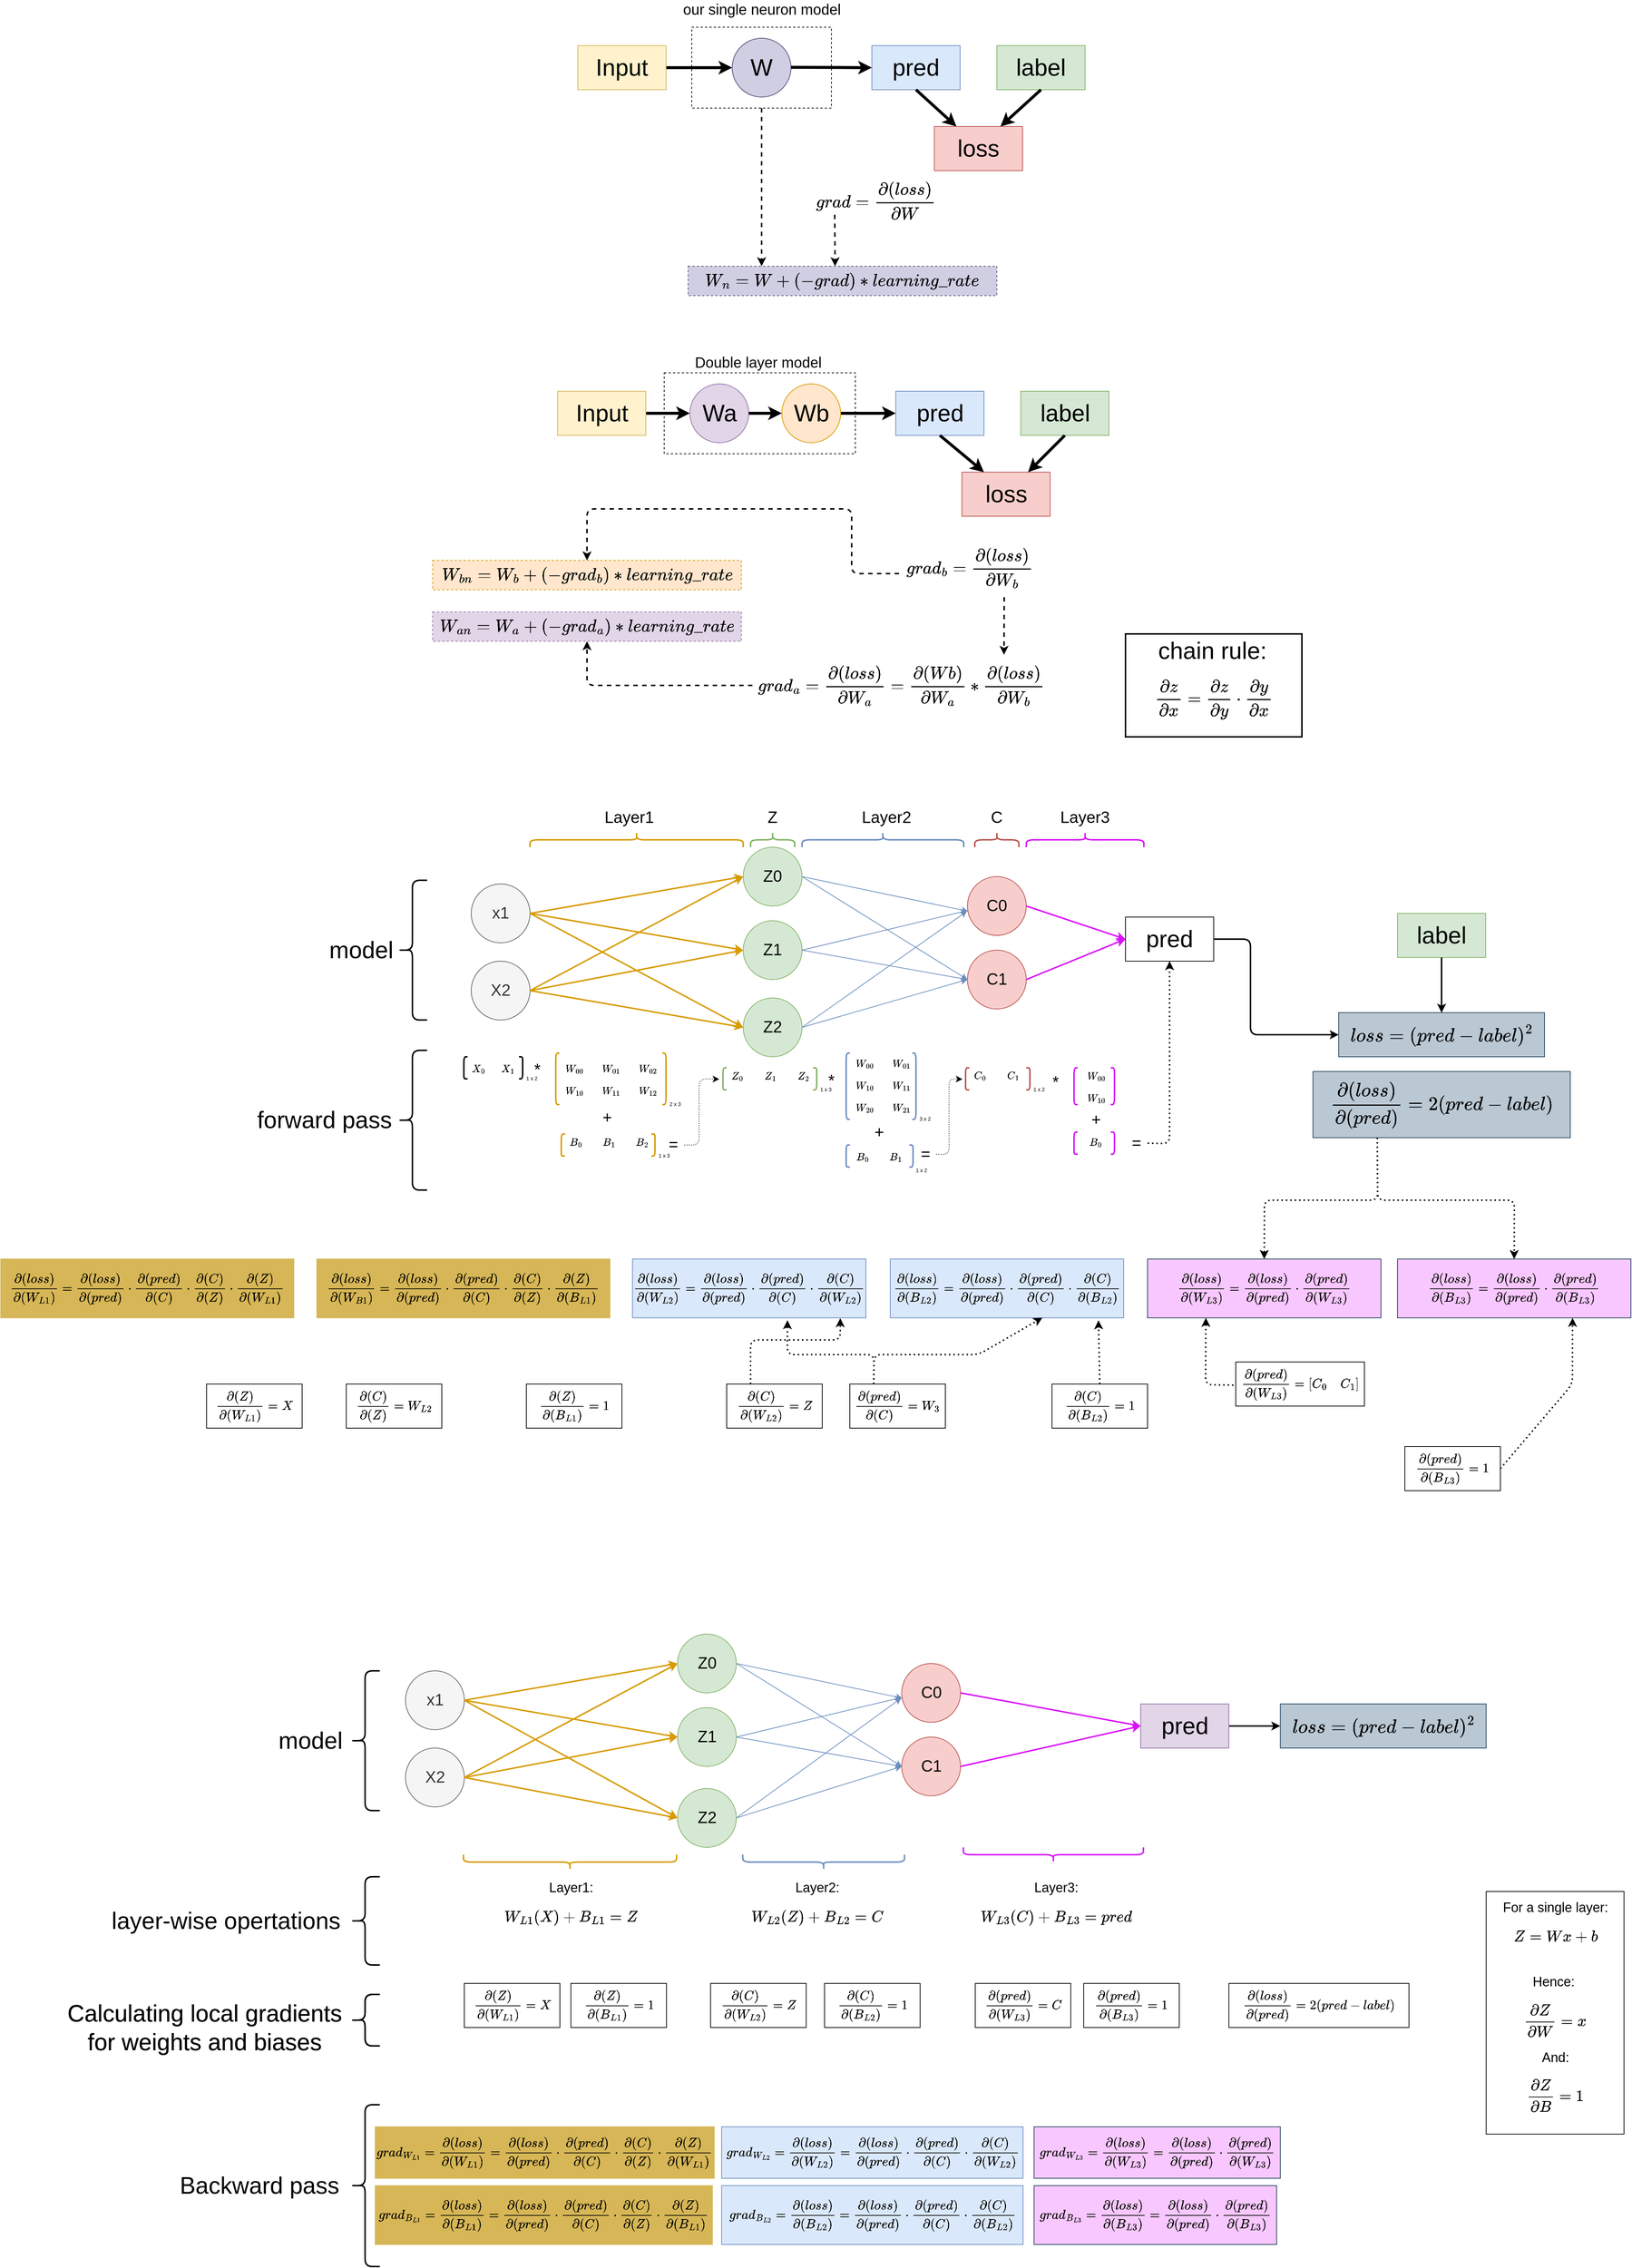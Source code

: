 <mxfile version="13.9.9" type="device"><diagram id="RwIqs9uzSqZr8VNehGXM" name="Page-1"><mxGraphModel dx="5763" dy="3431" grid="1" gridSize="10" guides="1" tooltips="1" connect="1" arrows="1" fold="1" page="1" pageScale="1" pageWidth="850" pageHeight="1100" math="1" shadow="0"><root><mxCell id="0"/><mxCell id="1" parent="0"/><mxCell id="3z3f1G4eOzB0eHSu1485-85" value="" style="shape=table;html=1;whiteSpace=wrap;startSize=0;container=1;collapsible=0;childLayout=tableLayout;fillColor=none;strokeColor=none;" parent="1" vertex="1"><mxGeometry x="-550" y="1410" width="80" height="40" as="geometry"/></mxCell><mxCell id="3z3f1G4eOzB0eHSu1485-86" value="" style="shape=partialRectangle;html=1;whiteSpace=wrap;collapsible=0;dropTarget=0;pointerEvents=0;fillColor=none;top=0;left=0;bottom=0;right=0;points=[[0,0.5],[1,0.5]];portConstraint=eastwest;strokeColor=none;" parent="3z3f1G4eOzB0eHSu1485-85" vertex="1"><mxGeometry width="80" height="40" as="geometry"/></mxCell><mxCell id="3z3f1G4eOzB0eHSu1485-87" value="$$X_0$$" style="shape=partialRectangle;html=1;whiteSpace=wrap;connectable=0;fillColor=none;top=0;left=0;bottom=0;right=0;overflow=hidden;strokeColor=none;" parent="3z3f1G4eOzB0eHSu1485-86" vertex="1"><mxGeometry width="40" height="40" as="geometry"/></mxCell><mxCell id="3z3f1G4eOzB0eHSu1485-88" value="$$X_1$$" style="shape=partialRectangle;html=1;whiteSpace=wrap;connectable=0;fillColor=none;top=0;left=0;bottom=0;right=0;overflow=hidden;strokeColor=none;" parent="3z3f1G4eOzB0eHSu1485-86" vertex="1"><mxGeometry x="40" width="40" height="40" as="geometry"/></mxCell><mxCell id="-LYxGYszvuLCmgC5mKfi-25" value="&lt;span style=&quot;font-size: 20px&quot;&gt;$$grad = \frac{\partial (loss)}{\partial W}$$&lt;/span&gt;" style="text;html=1;strokeColor=none;fillColor=none;align=center;verticalAlign=middle;whiteSpace=wrap;rounded=0;dashed=1;" parent="1" vertex="1"><mxGeometry x="-85" y="210" width="190" height="80" as="geometry"/></mxCell><mxCell id="-LYxGYszvuLCmgC5mKfi-21" value="" style="rounded=0;whiteSpace=wrap;html=1;fillColor=none;dashed=1;" parent="1" vertex="1"><mxGeometry x="-240" y="15" width="190" height="110" as="geometry"/></mxCell><mxCell id="-LYxGYszvuLCmgC5mKfi-8" value="&lt;font style=&quot;font-size: 32px&quot;&gt;W&lt;/font&gt;" style="ellipse;whiteSpace=wrap;html=1;aspect=fixed;fillColor=#d0cee2;strokeColor=#56517e;" parent="1" vertex="1"><mxGeometry x="-185" y="30" width="80" height="80" as="geometry"/></mxCell><mxCell id="-LYxGYszvuLCmgC5mKfi-10" value="" style="endArrow=classic;html=1;entryX=0;entryY=0.5;entryDx=0;entryDy=0;strokeWidth=4;exitX=1;exitY=0.5;exitDx=0;exitDy=0;" parent="1" source="-LYxGYszvuLCmgC5mKfi-12" target="-LYxGYszvuLCmgC5mKfi-8" edge="1"><mxGeometry width="50" height="50" relative="1" as="geometry"><mxPoint x="-275" y="70" as="sourcePoint"/><mxPoint x="-225" y="80" as="targetPoint"/></mxGeometry></mxCell><mxCell id="-LYxGYszvuLCmgC5mKfi-11" value="" style="endArrow=classic;html=1;entryX=0;entryY=0.5;entryDx=0;entryDy=0;strokeWidth=4;" parent="1" target="-LYxGYszvuLCmgC5mKfi-13" edge="1"><mxGeometry width="50" height="50" relative="1" as="geometry"><mxPoint x="-105" y="69.5" as="sourcePoint"/><mxPoint x="-15" y="69.5" as="targetPoint"/></mxGeometry></mxCell><mxCell id="-LYxGYszvuLCmgC5mKfi-12" value="&lt;span style=&quot;font-size: 32px&quot;&gt;Input&lt;/span&gt;" style="rounded=0;whiteSpace=wrap;html=1;fillColor=#fff2cc;strokeColor=#d6b656;" parent="1" vertex="1"><mxGeometry x="-395" y="40" width="120" height="60" as="geometry"/></mxCell><mxCell id="-LYxGYszvuLCmgC5mKfi-13" value="&lt;span style=&quot;font-size: 32px&quot;&gt;pred&lt;/span&gt;" style="rounded=0;whiteSpace=wrap;html=1;fillColor=#dae8fc;strokeColor=#6c8ebf;" parent="1" vertex="1"><mxGeometry x="5" y="40" width="120" height="60" as="geometry"/></mxCell><mxCell id="-LYxGYszvuLCmgC5mKfi-15" value="&lt;span style=&quot;font-size: 32px&quot;&gt;label&lt;/span&gt;" style="rounded=0;whiteSpace=wrap;html=1;fillColor=#d5e8d4;strokeColor=#82b366;" parent="1" vertex="1"><mxGeometry x="175" y="40" width="120" height="60" as="geometry"/></mxCell><mxCell id="-LYxGYszvuLCmgC5mKfi-16" value="&lt;span style=&quot;font-size: 32px&quot;&gt;loss&lt;/span&gt;" style="rounded=0;whiteSpace=wrap;html=1;fillColor=#f8cecc;strokeColor=#b85450;" parent="1" vertex="1"><mxGeometry x="90" y="150" width="120" height="60" as="geometry"/></mxCell><mxCell id="-LYxGYszvuLCmgC5mKfi-18" value="" style="endArrow=classic;html=1;entryX=0.25;entryY=0;entryDx=0;entryDy=0;strokeWidth=4;exitX=0.5;exitY=1;exitDx=0;exitDy=0;" parent="1" source="-LYxGYszvuLCmgC5mKfi-13" target="-LYxGYszvuLCmgC5mKfi-16" edge="1"><mxGeometry width="50" height="50" relative="1" as="geometry"><mxPoint x="-95" y="79.5" as="sourcePoint"/><mxPoint x="15" y="80" as="targetPoint"/></mxGeometry></mxCell><mxCell id="-LYxGYszvuLCmgC5mKfi-19" value="" style="endArrow=classic;html=1;entryX=0.75;entryY=0;entryDx=0;entryDy=0;strokeWidth=4;exitX=0.5;exitY=1;exitDx=0;exitDy=0;" parent="1" source="-LYxGYszvuLCmgC5mKfi-15" target="-LYxGYszvuLCmgC5mKfi-16" edge="1"><mxGeometry width="50" height="50" relative="1" as="geometry"><mxPoint x="75" y="110" as="sourcePoint"/><mxPoint x="115" y="170" as="targetPoint"/></mxGeometry></mxCell><mxCell id="-LYxGYszvuLCmgC5mKfi-22" value="&lt;font style=&quot;font-size: 20px&quot;&gt;our single neuron model&lt;/font&gt;" style="text;html=1;strokeColor=none;fillColor=none;align=center;verticalAlign=middle;whiteSpace=wrap;rounded=0;dashed=1;" parent="1" vertex="1"><mxGeometry x="-277.5" y="-20" width="265" height="20" as="geometry"/></mxCell><mxCell id="-LYxGYszvuLCmgC5mKfi-29" value="&lt;span style=&quot;font-size: 20px&quot;&gt;$$W_n = W + (-grad)*learning\_rate$$&lt;/span&gt;" style="text;html=1;align=center;verticalAlign=middle;whiteSpace=wrap;rounded=0;dashed=1;fillColor=#d0cee2;strokeColor=#56517e;" parent="1" vertex="1"><mxGeometry x="-245" y="340" width="420" height="40" as="geometry"/></mxCell><mxCell id="-LYxGYszvuLCmgC5mKfi-30" value="" style="endArrow=classic;html=1;strokeWidth=2;dashed=1;" parent="1" edge="1"><mxGeometry width="50" height="50" relative="1" as="geometry"><mxPoint x="-45.5" y="270" as="sourcePoint"/><mxPoint x="-45" y="340" as="targetPoint"/></mxGeometry></mxCell><mxCell id="-LYxGYszvuLCmgC5mKfi-31" value="" style="endArrow=classic;html=1;strokeWidth=2;dashed=1;exitX=0.5;exitY=1;exitDx=0;exitDy=0;" parent="1" source="-LYxGYszvuLCmgC5mKfi-21" edge="1"><mxGeometry width="50" height="50" relative="1" as="geometry"><mxPoint x="-45" y="300" as="sourcePoint"/><mxPoint x="-145" y="340" as="targetPoint"/><Array as="points"/></mxGeometry></mxCell><mxCell id="-LYxGYszvuLCmgC5mKfi-32" value="" style="rounded=0;whiteSpace=wrap;html=1;fillColor=none;dashed=1;" parent="1" vertex="1"><mxGeometry x="-277.5" y="485" width="260" height="110" as="geometry"/></mxCell><mxCell id="-LYxGYszvuLCmgC5mKfi-34" value="" style="endArrow=classic;html=1;entryX=0;entryY=0.5;entryDx=0;entryDy=0;strokeWidth=4;exitX=1;exitY=0.5;exitDx=0;exitDy=0;" parent="1" source="-LYxGYszvuLCmgC5mKfi-36" target="-LYxGYszvuLCmgC5mKfi-33" edge="1"><mxGeometry width="50" height="50" relative="1" as="geometry"><mxPoint x="-132.5" y="540" as="sourcePoint"/><mxPoint x="-82.5" y="550" as="targetPoint"/></mxGeometry></mxCell><mxCell id="-LYxGYszvuLCmgC5mKfi-35" value="" style="endArrow=classic;html=1;entryX=0;entryY=0.5;entryDx=0;entryDy=0;strokeWidth=4;exitX=1;exitY=0.5;exitDx=0;exitDy=0;" parent="1" source="-LYxGYszvuLCmgC5mKfi-43" target="-LYxGYszvuLCmgC5mKfi-37" edge="1"><mxGeometry width="50" height="50" relative="1" as="geometry"><mxPoint x="37.5" y="539.5" as="sourcePoint"/><mxPoint x="127.5" y="539.5" as="targetPoint"/></mxGeometry></mxCell><mxCell id="-LYxGYszvuLCmgC5mKfi-36" value="&lt;span style=&quot;font-size: 32px&quot;&gt;Input&lt;/span&gt;" style="rounded=0;whiteSpace=wrap;html=1;fillColor=#fff2cc;strokeColor=#d6b656;" parent="1" vertex="1"><mxGeometry x="-422.5" y="510" width="120" height="60" as="geometry"/></mxCell><mxCell id="-LYxGYszvuLCmgC5mKfi-37" value="&lt;span style=&quot;font-size: 32px&quot;&gt;pred&lt;/span&gt;" style="rounded=0;whiteSpace=wrap;html=1;fillColor=#dae8fc;strokeColor=#6c8ebf;" parent="1" vertex="1"><mxGeometry x="37.5" y="510" width="120" height="60" as="geometry"/></mxCell><mxCell id="-LYxGYszvuLCmgC5mKfi-38" value="&lt;span style=&quot;font-size: 32px&quot;&gt;label&lt;/span&gt;" style="rounded=0;whiteSpace=wrap;html=1;fillColor=#d5e8d4;strokeColor=#82b366;" parent="1" vertex="1"><mxGeometry x="207.5" y="510" width="120" height="60" as="geometry"/></mxCell><mxCell id="-LYxGYszvuLCmgC5mKfi-39" value="&lt;span style=&quot;font-size: 32px&quot;&gt;loss&lt;/span&gt;" style="rounded=0;whiteSpace=wrap;html=1;fillColor=#f8cecc;strokeColor=#b85450;" parent="1" vertex="1"><mxGeometry x="127.5" y="620" width="120" height="60" as="geometry"/></mxCell><mxCell id="-LYxGYszvuLCmgC5mKfi-40" value="" style="endArrow=classic;html=1;entryX=0.25;entryY=0;entryDx=0;entryDy=0;strokeWidth=4;exitX=0.5;exitY=1;exitDx=0;exitDy=0;" parent="1" source="-LYxGYszvuLCmgC5mKfi-37" target="-LYxGYszvuLCmgC5mKfi-39" edge="1"><mxGeometry width="50" height="50" relative="1" as="geometry"><mxPoint x="47.5" y="549.5" as="sourcePoint"/><mxPoint x="157.5" y="550" as="targetPoint"/></mxGeometry></mxCell><mxCell id="-LYxGYszvuLCmgC5mKfi-41" value="" style="endArrow=classic;html=1;entryX=0.75;entryY=0;entryDx=0;entryDy=0;strokeWidth=4;exitX=0.5;exitY=1;exitDx=0;exitDy=0;" parent="1" source="-LYxGYszvuLCmgC5mKfi-38" target="-LYxGYszvuLCmgC5mKfi-39" edge="1"><mxGeometry width="50" height="50" relative="1" as="geometry"><mxPoint x="217.5" y="580" as="sourcePoint"/><mxPoint x="257.5" y="640" as="targetPoint"/></mxGeometry></mxCell><mxCell id="-LYxGYszvuLCmgC5mKfi-42" value="&lt;span style=&quot;font-size: 20px&quot;&gt;Double layer model&lt;/span&gt;" style="text;html=1;strokeColor=none;fillColor=none;align=center;verticalAlign=middle;whiteSpace=wrap;rounded=0;dashed=1;" parent="1" vertex="1"><mxGeometry x="-282.5" y="460" width="265" height="20" as="geometry"/></mxCell><mxCell id="-LYxGYszvuLCmgC5mKfi-43" value="&lt;span style=&quot;font-size: 32px&quot;&gt;Wb&lt;/span&gt;" style="ellipse;whiteSpace=wrap;html=1;aspect=fixed;fillColor=#ffe6cc;strokeColor=#d79b00;" parent="1" vertex="1"><mxGeometry x="-117.5" y="500" width="80" height="80" as="geometry"/></mxCell><mxCell id="-LYxGYszvuLCmgC5mKfi-33" value="&lt;font style=&quot;font-size: 32px&quot;&gt;Wa&lt;/font&gt;" style="ellipse;whiteSpace=wrap;html=1;aspect=fixed;fillColor=#e1d5e7;strokeColor=#9673a6;" parent="1" vertex="1"><mxGeometry x="-242.5" y="500" width="80" height="80" as="geometry"/></mxCell><mxCell id="-LYxGYszvuLCmgC5mKfi-46" value="&lt;span style=&quot;font-size: 20px&quot;&gt;$$grad_b = \frac{\partial (loss)}{\partial W_b}$$&lt;/span&gt;" style="text;html=1;strokeColor=none;fillColor=none;align=center;verticalAlign=middle;whiteSpace=wrap;rounded=0;dashed=1;" parent="1" vertex="1"><mxGeometry x="42.5" y="710" width="190" height="80" as="geometry"/></mxCell><mxCell id="-LYxGYszvuLCmgC5mKfi-47" value="&lt;span style=&quot;font-size: 20px&quot;&gt;$$grad_a = \frac{\partial (loss)}{\partial W_a} = \frac{\partial (Wb)}{\partial W_a} *&amp;nbsp; \frac{\partial (loss)}{\partial W_b}$$&lt;/span&gt;" style="text;html=1;strokeColor=none;fillColor=none;align=center;verticalAlign=middle;whiteSpace=wrap;rounded=0;dashed=1;" parent="1" vertex="1"><mxGeometry x="-157.5" y="870" width="405" height="80" as="geometry"/></mxCell><mxCell id="-LYxGYszvuLCmgC5mKfi-48" value="" style="endArrow=classic;html=1;entryX=0;entryY=0.5;entryDx=0;entryDy=0;strokeWidth=4;exitX=1;exitY=0.5;exitDx=0;exitDy=0;" parent="1" source="-LYxGYszvuLCmgC5mKfi-33" target="-LYxGYszvuLCmgC5mKfi-43" edge="1"><mxGeometry width="50" height="50" relative="1" as="geometry"><mxPoint x="-382.5" y="550" as="sourcePoint"/><mxPoint x="-232.5" y="550" as="targetPoint"/></mxGeometry></mxCell><mxCell id="-LYxGYszvuLCmgC5mKfi-49" value="" style="endArrow=classic;html=1;strokeWidth=2;dashed=1;entryX=0.845;entryY=-0.021;entryDx=0;entryDy=0;entryPerimeter=0;exitX=0.75;exitY=1;exitDx=0;exitDy=0;" parent="1" source="-LYxGYszvuLCmgC5mKfi-46" target="-LYxGYszvuLCmgC5mKfi-47" edge="1"><mxGeometry width="50" height="50" relative="1" as="geometry"><mxPoint x="107.5" y="190" as="sourcePoint"/><mxPoint x="107.5" y="280" as="targetPoint"/></mxGeometry></mxCell><mxCell id="-LYxGYszvuLCmgC5mKfi-50" value="&lt;span style=&quot;font-size: 20px&quot;&gt;$$W_{bn} = W_b + (-grad_b)*learning\_rate$$&lt;/span&gt;" style="text;html=1;strokeColor=#d79b00;fillColor=#ffe6cc;align=center;verticalAlign=middle;whiteSpace=wrap;rounded=0;dashed=1;" parent="1" vertex="1"><mxGeometry x="-592.5" y="740" width="420" height="40" as="geometry"/></mxCell><mxCell id="-LYxGYszvuLCmgC5mKfi-51" value="&lt;span style=&quot;font-size: 20px&quot;&gt;$$W_{an} = W_a + (-grad_a)*learning\_rate$$&lt;/span&gt;" style="text;html=1;strokeColor=#9673a6;fillColor=#e1d5e7;align=center;verticalAlign=middle;whiteSpace=wrap;rounded=0;dashed=1;" parent="1" vertex="1"><mxGeometry x="-592.5" y="810" width="420" height="40" as="geometry"/></mxCell><mxCell id="-LYxGYszvuLCmgC5mKfi-52" value="" style="endArrow=classic;html=1;strokeWidth=2;dashed=1;entryX=0.5;entryY=0;entryDx=0;entryDy=0;exitX=-0.003;exitY=0.6;exitDx=0;exitDy=0;exitPerimeter=0;" parent="1" source="-LYxGYszvuLCmgC5mKfi-46" target="-LYxGYszvuLCmgC5mKfi-50" edge="1"><mxGeometry width="50" height="50" relative="1" as="geometry"><mxPoint x="-2.5" y="730" as="sourcePoint"/><mxPoint x="-352.5" y="690" as="targetPoint"/><Array as="points"><mxPoint x="-22.5" y="758"/><mxPoint x="-22.5" y="670"/><mxPoint x="-382.5" y="670"/></Array></mxGeometry></mxCell><mxCell id="-LYxGYszvuLCmgC5mKfi-53" value="" style="endArrow=classic;html=1;strokeWidth=2;dashed=1;exitX=0;exitY=0.5;exitDx=0;exitDy=0;" parent="1" source="-LYxGYszvuLCmgC5mKfi-47" target="-LYxGYszvuLCmgC5mKfi-51" edge="1"><mxGeometry width="50" height="50" relative="1" as="geometry"><mxPoint x="-322.5" y="970" as="sourcePoint"/><mxPoint x="193.525" y="878.32" as="targetPoint"/><Array as="points"><mxPoint x="-382.5" y="910"/></Array></mxGeometry></mxCell><mxCell id="3z3f1G4eOzB0eHSu1485-1" value="&lt;font style=&quot;font-size: 22px&quot;&gt;Z0&lt;/font&gt;" style="ellipse;whiteSpace=wrap;html=1;aspect=fixed;fillColor=#d5e8d4;strokeColor=#82b366;" parent="1" vertex="1"><mxGeometry x="-170" y="1130" width="80" height="80" as="geometry"/></mxCell><mxCell id="3z3f1G4eOzB0eHSu1485-2" value="&lt;span style=&quot;font-size: 22px&quot;&gt;Z1&lt;/span&gt;" style="ellipse;whiteSpace=wrap;html=1;aspect=fixed;fillColor=#d5e8d4;strokeColor=#82b366;" parent="1" vertex="1"><mxGeometry x="-170" y="1230" width="80" height="80" as="geometry"/></mxCell><mxCell id="3z3f1G4eOzB0eHSu1485-3" value="&lt;span style=&quot;font-size: 22px&quot;&gt;Z2&lt;/span&gt;" style="ellipse;whiteSpace=wrap;html=1;aspect=fixed;fillColor=#d5e8d4;strokeColor=#82b366;" parent="1" vertex="1"><mxGeometry x="-170" y="1335" width="80" height="80" as="geometry"/></mxCell><mxCell id="3z3f1G4eOzB0eHSu1485-5" value="&lt;font style=&quot;font-size: 22px&quot;&gt;X2&lt;/font&gt;" style="ellipse;whiteSpace=wrap;html=1;aspect=fixed;fillColor=#f5f5f5;strokeColor=#666666;fontColor=#333333;" parent="1" vertex="1"><mxGeometry x="-540" y="1285" width="80" height="80" as="geometry"/></mxCell><mxCell id="3z3f1G4eOzB0eHSu1485-7" value="" style="endArrow=classic;html=1;exitX=1;exitY=0.5;exitDx=0;exitDy=0;entryX=0;entryY=0.5;entryDx=0;entryDy=0;fillColor=#ffe6cc;strokeColor=#d79b00;strokeWidth=2;" parent="1" source="3z3f1G4eOzB0eHSu1485-5" target="3z3f1G4eOzB0eHSu1485-2" edge="1"><mxGeometry width="50" height="50" relative="1" as="geometry"><mxPoint x="-310" y="1280" as="sourcePoint"/><mxPoint x="-260" y="1230" as="targetPoint"/></mxGeometry></mxCell><mxCell id="3z3f1G4eOzB0eHSu1485-8" value="" style="endArrow=classic;html=1;exitX=1;exitY=0.5;exitDx=0;exitDy=0;entryX=0;entryY=0.5;entryDx=0;entryDy=0;fillColor=#ffe6cc;strokeColor=#d79b00;strokeWidth=2;" parent="1" source="3z3f1G4eOzB0eHSu1485-5" target="3z3f1G4eOzB0eHSu1485-3" edge="1"><mxGeometry width="50" height="50" relative="1" as="geometry"><mxPoint x="-280.0" y="1335" as="sourcePoint"/><mxPoint x="-230.0" y="1280" as="targetPoint"/></mxGeometry></mxCell><mxCell id="3z3f1G4eOzB0eHSu1485-9" value="" style="endArrow=classic;html=1;exitX=1;exitY=0.5;exitDx=0;exitDy=0;entryX=0;entryY=0.5;entryDx=0;entryDy=0;fillColor=#ffe6cc;strokeColor=#d79b00;strokeWidth=2;" parent="1" source="3z3f1G4eOzB0eHSu1485-5" target="3z3f1G4eOzB0eHSu1485-1" edge="1"><mxGeometry width="50" height="50" relative="1" as="geometry"><mxPoint x="-270.0" y="1345" as="sourcePoint"/><mxPoint x="-220.0" y="1290" as="targetPoint"/></mxGeometry></mxCell><mxCell id="3z3f1G4eOzB0eHSu1485-10" value="&lt;font style=&quot;font-size: 22px&quot;&gt;x1&lt;/font&gt;" style="ellipse;whiteSpace=wrap;html=1;aspect=fixed;fillColor=#f5f5f5;strokeColor=#666666;fontColor=#333333;" parent="1" vertex="1"><mxGeometry x="-540" y="1180" width="80" height="80" as="geometry"/></mxCell><mxCell id="3z3f1G4eOzB0eHSu1485-11" value="" style="endArrow=classic;html=1;exitX=1;exitY=0.5;exitDx=0;exitDy=0;entryX=0;entryY=0.5;entryDx=0;entryDy=0;fillColor=#ffe6cc;strokeColor=#d79b00;strokeWidth=2;" parent="1" source="3z3f1G4eOzB0eHSu1485-10" target="3z3f1G4eOzB0eHSu1485-2" edge="1"><mxGeometry width="50" height="50" relative="1" as="geometry"><mxPoint x="-310" y="1175" as="sourcePoint"/><mxPoint x="-240.0" y="1165" as="targetPoint"/></mxGeometry></mxCell><mxCell id="3z3f1G4eOzB0eHSu1485-12" value="" style="endArrow=classic;html=1;exitX=1;exitY=0.5;exitDx=0;exitDy=0;entryX=0;entryY=0.5;entryDx=0;entryDy=0;fillColor=#ffe6cc;strokeColor=#d79b00;strokeWidth=2;" parent="1" source="3z3f1G4eOzB0eHSu1485-10" target="3z3f1G4eOzB0eHSu1485-3" edge="1"><mxGeometry width="50" height="50" relative="1" as="geometry"><mxPoint x="-280.0" y="1230" as="sourcePoint"/><mxPoint x="-240.0" y="1275" as="targetPoint"/></mxGeometry></mxCell><mxCell id="3z3f1G4eOzB0eHSu1485-13" value="" style="endArrow=classic;html=1;exitX=1;exitY=0.5;exitDx=0;exitDy=0;entryX=0;entryY=0.5;entryDx=0;entryDy=0;fillColor=#ffe6cc;strokeColor=#d79b00;strokeWidth=2;" parent="1" source="3z3f1G4eOzB0eHSu1485-10" target="3z3f1G4eOzB0eHSu1485-1" edge="1"><mxGeometry width="50" height="50" relative="1" as="geometry"><mxPoint x="-270.0" y="1240" as="sourcePoint"/><mxPoint x="-210" y="1170" as="targetPoint"/></mxGeometry></mxCell><mxCell id="3z3f1G4eOzB0eHSu1485-18" value="&lt;span style=&quot;font-size: 22px&quot;&gt;C1&lt;/span&gt;" style="ellipse;whiteSpace=wrap;html=1;aspect=fixed;fillColor=#f8cecc;strokeColor=#b85450;" parent="1" vertex="1"><mxGeometry x="135" y="1270" width="80" height="80" as="geometry"/></mxCell><mxCell id="3z3f1G4eOzB0eHSu1485-19" value="&lt;span style=&quot;font-size: 22px&quot;&gt;C0&lt;/span&gt;" style="ellipse;whiteSpace=wrap;html=1;aspect=fixed;fillColor=#f8cecc;strokeColor=#b85450;" parent="1" vertex="1"><mxGeometry x="135" y="1170" width="80" height="80" as="geometry"/></mxCell><mxCell id="3z3f1G4eOzB0eHSu1485-20" value="" style="endArrow=classic;html=1;exitX=1;exitY=0.5;exitDx=0;exitDy=0;entryX=-0.006;entryY=0.578;entryDx=0;entryDy=0;fillColor=#dae8fc;strokeColor=#6c8ebf;entryPerimeter=0;" parent="1" source="3z3f1G4eOzB0eHSu1485-2" target="3z3f1G4eOzB0eHSu1485-19" edge="1"><mxGeometry width="50" height="50" relative="1" as="geometry"><mxPoint x="-200" y="1200" as="sourcePoint"/><mxPoint x="-150" y="1150" as="targetPoint"/></mxGeometry></mxCell><mxCell id="3z3f1G4eOzB0eHSu1485-23" value="" style="endArrow=classic;html=1;entryX=0;entryY=0.5;entryDx=0;entryDy=0;exitX=1;exitY=0.5;exitDx=0;exitDy=0;fillColor=#dae8fc;strokeColor=#6c8ebf;" parent="1" source="3z3f1G4eOzB0eHSu1485-2" target="3z3f1G4eOzB0eHSu1485-18" edge="1"><mxGeometry width="50" height="50" relative="1" as="geometry"><mxPoint x="-160" y="1270" as="sourcePoint"/><mxPoint x="-130.0" y="1227.5" as="targetPoint"/></mxGeometry></mxCell><mxCell id="3z3f1G4eOzB0eHSu1485-24" value="" style="endArrow=classic;html=1;entryX=0;entryY=0.5;entryDx=0;entryDy=0;exitX=1;exitY=0.5;exitDx=0;exitDy=0;fillColor=#dae8fc;strokeColor=#6c8ebf;" parent="1" source="3z3f1G4eOzB0eHSu1485-3" target="3z3f1G4eOzB0eHSu1485-18" edge="1"><mxGeometry width="50" height="50" relative="1" as="geometry"><mxPoint x="-150" y="1280.0" as="sourcePoint"/><mxPoint x="-130.0" y="1332.5" as="targetPoint"/></mxGeometry></mxCell><mxCell id="3z3f1G4eOzB0eHSu1485-25" value="" style="endArrow=classic;html=1;entryX=-0.009;entryY=0.589;entryDx=0;entryDy=0;entryPerimeter=0;exitX=1;exitY=0.5;exitDx=0;exitDy=0;fillColor=#dae8fc;strokeColor=#6c8ebf;" parent="1" source="3z3f1G4eOzB0eHSu1485-3" target="3z3f1G4eOzB0eHSu1485-19" edge="1"><mxGeometry width="50" height="50" relative="1" as="geometry"><mxPoint x="-160" y="1380" as="sourcePoint"/><mxPoint x="-130.0" y="1332.5" as="targetPoint"/></mxGeometry></mxCell><mxCell id="3z3f1G4eOzB0eHSu1485-26" value="" style="endArrow=classic;html=1;exitX=1;exitY=0.5;exitDx=0;exitDy=0;entryX=0.01;entryY=0.589;entryDx=0;entryDy=0;entryPerimeter=0;fillColor=#dae8fc;strokeColor=#6c8ebf;" parent="1" source="3z3f1G4eOzB0eHSu1485-1" target="3z3f1G4eOzB0eHSu1485-19" edge="1"><mxGeometry width="50" height="50" relative="1" as="geometry"><mxPoint x="-150" y="1390.0" as="sourcePoint"/><mxPoint x="-140" y="1220" as="targetPoint"/></mxGeometry></mxCell><mxCell id="3z3f1G4eOzB0eHSu1485-27" value="" style="endArrow=classic;html=1;exitX=1;exitY=0.5;exitDx=0;exitDy=0;entryX=0;entryY=0.5;entryDx=0;entryDy=0;fillColor=#dae8fc;strokeColor=#6c8ebf;" parent="1" source="3z3f1G4eOzB0eHSu1485-1" target="3z3f1G4eOzB0eHSu1485-18" edge="1"><mxGeometry width="50" height="50" relative="1" as="geometry"><mxPoint x="-150.0" y="1180.0" as="sourcePoint"/><mxPoint x="-140" y="1320" as="targetPoint"/></mxGeometry></mxCell><mxCell id="3z3f1G4eOzB0eHSu1485-28" value="" style="shape=curlyBracket;whiteSpace=wrap;html=1;rounded=1;direction=south;fillColor=#ffe6cc;strokeColor=#d79b00;strokeWidth=2;" parent="1" vertex="1"><mxGeometry x="-460" y="1110" width="290" height="20" as="geometry"/></mxCell><mxCell id="3z3f1G4eOzB0eHSu1485-29" value="" style="shape=curlyBracket;whiteSpace=wrap;html=1;rounded=1;direction=south;size=0.5;fillColor=#dae8fc;strokeColor=#6c8ebf;strokeWidth=2;" parent="1" vertex="1"><mxGeometry x="-90" y="1110" width="220" height="20" as="geometry"/></mxCell><mxCell id="3z3f1G4eOzB0eHSu1485-31" value="&lt;font style=&quot;font-size: 22px&quot;&gt;Layer1&lt;/font&gt;" style="text;html=1;strokeColor=none;fillColor=none;align=center;verticalAlign=middle;whiteSpace=wrap;rounded=0;" parent="1" vertex="1"><mxGeometry x="-380" y="1080" width="110" height="20" as="geometry"/></mxCell><mxCell id="3z3f1G4eOzB0eHSu1485-32" value="&lt;font style=&quot;font-size: 22px&quot;&gt;Layer2&lt;/font&gt;" style="text;html=1;strokeColor=none;fillColor=none;align=center;verticalAlign=middle;whiteSpace=wrap;rounded=0;" parent="1" vertex="1"><mxGeometry x="-30" y="1080" width="110" height="20" as="geometry"/></mxCell><mxCell id="3z3f1G4eOzB0eHSu1485-41" value="" style="shape=table;html=1;whiteSpace=wrap;startSize=0;container=1;collapsible=0;childLayout=tableLayout;fillColor=none;strokeColor=none;" parent="1" vertex="1"><mxGeometry x="-425" y="1410" width="150" height="60" as="geometry"/></mxCell><mxCell id="3z3f1G4eOzB0eHSu1485-42" value="" style="shape=partialRectangle;html=1;whiteSpace=wrap;collapsible=0;dropTarget=0;pointerEvents=0;fillColor=none;top=0;left=0;bottom=0;right=0;points=[[0,0.5],[1,0.5]];portConstraint=eastwest;" parent="3z3f1G4eOzB0eHSu1485-41" vertex="1"><mxGeometry width="150" height="30" as="geometry"/></mxCell><mxCell id="3z3f1G4eOzB0eHSu1485-43" value="$$W_{00}$$" style="shape=partialRectangle;html=1;whiteSpace=wrap;connectable=0;fillColor=none;top=0;left=0;bottom=0;right=0;overflow=hidden;" parent="3z3f1G4eOzB0eHSu1485-42" vertex="1"><mxGeometry width="50" height="30" as="geometry"/></mxCell><mxCell id="3z3f1G4eOzB0eHSu1485-44" value="&lt;span&gt;$$W_{01}$$&lt;/span&gt;" style="shape=partialRectangle;html=1;whiteSpace=wrap;connectable=0;fillColor=none;top=0;left=0;bottom=0;right=0;overflow=hidden;" parent="3z3f1G4eOzB0eHSu1485-42" vertex="1"><mxGeometry x="50" width="50" height="30" as="geometry"/></mxCell><mxCell id="3z3f1G4eOzB0eHSu1485-45" value="&lt;span&gt;$$W_{02}$$&lt;/span&gt;" style="shape=partialRectangle;html=1;whiteSpace=wrap;connectable=0;fillColor=none;top=0;left=0;bottom=0;right=0;overflow=hidden;" parent="3z3f1G4eOzB0eHSu1485-42" vertex="1"><mxGeometry x="100" width="50" height="30" as="geometry"/></mxCell><mxCell id="3z3f1G4eOzB0eHSu1485-46" value="" style="shape=partialRectangle;html=1;whiteSpace=wrap;collapsible=0;dropTarget=0;pointerEvents=0;fillColor=none;top=0;left=0;bottom=0;right=0;points=[[0,0.5],[1,0.5]];portConstraint=eastwest;" parent="3z3f1G4eOzB0eHSu1485-41" vertex="1"><mxGeometry y="30" width="150" height="30" as="geometry"/></mxCell><mxCell id="3z3f1G4eOzB0eHSu1485-47" value="&lt;span&gt;$$W_{10}$$&lt;/span&gt;" style="shape=partialRectangle;html=1;whiteSpace=wrap;connectable=0;fillColor=none;top=0;left=0;bottom=0;right=0;overflow=hidden;" parent="3z3f1G4eOzB0eHSu1485-46" vertex="1"><mxGeometry width="50" height="30" as="geometry"/></mxCell><mxCell id="3z3f1G4eOzB0eHSu1485-48" value="&lt;span&gt;$$W_{11}$$&lt;/span&gt;" style="shape=partialRectangle;html=1;whiteSpace=wrap;connectable=0;fillColor=none;top=0;left=0;bottom=0;right=0;overflow=hidden;" parent="3z3f1G4eOzB0eHSu1485-46" vertex="1"><mxGeometry x="50" width="50" height="30" as="geometry"/></mxCell><mxCell id="3z3f1G4eOzB0eHSu1485-49" value="&lt;span&gt;$$W_{12}$$&lt;/span&gt;" style="shape=partialRectangle;html=1;whiteSpace=wrap;connectable=0;fillColor=none;top=0;left=0;bottom=0;right=0;overflow=hidden;" parent="3z3f1G4eOzB0eHSu1485-46" vertex="1"><mxGeometry x="100" width="50" height="30" as="geometry"/></mxCell><mxCell id="3z3f1G4eOzB0eHSu1485-55" value="" style="shape=table;html=1;whiteSpace=wrap;startSize=0;container=1;collapsible=0;childLayout=tableLayout;fillColor=none;strokeColor=none;" parent="1" vertex="1"><mxGeometry x="-420" y="1510" width="135" height="40" as="geometry"/></mxCell><mxCell id="3z3f1G4eOzB0eHSu1485-56" value="" style="shape=partialRectangle;html=1;whiteSpace=wrap;collapsible=0;dropTarget=0;pointerEvents=0;fillColor=none;top=0;left=0;bottom=0;right=0;points=[[0,0.5],[1,0.5]];portConstraint=eastwest;" parent="3z3f1G4eOzB0eHSu1485-55" vertex="1"><mxGeometry width="135" height="40" as="geometry"/></mxCell><mxCell id="3z3f1G4eOzB0eHSu1485-57" value="$$B_{0}$$" style="shape=partialRectangle;html=1;whiteSpace=wrap;connectable=0;fillColor=none;top=0;left=0;bottom=0;right=0;overflow=hidden;" parent="3z3f1G4eOzB0eHSu1485-56" vertex="1"><mxGeometry width="45" height="40" as="geometry"/></mxCell><mxCell id="3z3f1G4eOzB0eHSu1485-58" value="&lt;span&gt;$$B_{1}$$&lt;/span&gt;" style="shape=partialRectangle;html=1;whiteSpace=wrap;connectable=0;fillColor=none;top=0;left=0;bottom=0;right=0;overflow=hidden;" parent="3z3f1G4eOzB0eHSu1485-56" vertex="1"><mxGeometry x="45" width="45" height="40" as="geometry"/></mxCell><mxCell id="3z3f1G4eOzB0eHSu1485-59" value="&lt;span&gt;$$B_{2}$$&lt;/span&gt;" style="shape=partialRectangle;html=1;whiteSpace=wrap;connectable=0;fillColor=none;top=0;left=0;bottom=0;right=0;overflow=hidden;" parent="3z3f1G4eOzB0eHSu1485-56" vertex="1"><mxGeometry x="90" width="45" height="40" as="geometry"/></mxCell><mxCell id="3z3f1G4eOzB0eHSu1485-64" value="" style="shape=curlyBracket;whiteSpace=wrap;html=1;rounded=1;fillColor=#ffe6cc;size=0;strokeColor=#d79b00;strokeWidth=2;" parent="1" vertex="1"><mxGeometry x="-425" y="1410" width="5" height="70" as="geometry"/></mxCell><mxCell id="3z3f1G4eOzB0eHSu1485-65" value="" style="shape=curlyBracket;whiteSpace=wrap;html=1;rounded=1;fillColor=#ffe6cc;size=0;direction=west;strokeColor=#d79b00;strokeWidth=2;" parent="1" vertex="1"><mxGeometry x="-280" y="1410" width="5" height="70" as="geometry"/></mxCell><mxCell id="3z3f1G4eOzB0eHSu1485-66" value="" style="shape=curlyBracket;whiteSpace=wrap;html=1;rounded=1;fillColor=#ffe6cc;size=0;strokeColor=#d79b00;strokeWidth=2;" parent="1" vertex="1"><mxGeometry x="-417.5" y="1520" width="5" height="30" as="geometry"/></mxCell><mxCell id="3z3f1G4eOzB0eHSu1485-67" value="" style="shape=curlyBracket;whiteSpace=wrap;html=1;rounded=1;fillColor=#ffe6cc;size=0;direction=west;strokeColor=#d79b00;strokeWidth=2;" parent="1" vertex="1"><mxGeometry x="-295" y="1520" width="5" height="30" as="geometry"/></mxCell><mxCell id="3z3f1G4eOzB0eHSu1485-83" value="" style="shape=curlyBracket;whiteSpace=wrap;html=1;rounded=1;size=0;strokeWidth=2;" parent="1" vertex="1"><mxGeometry x="-550" y="1415" width="5" height="30" as="geometry"/></mxCell><mxCell id="3z3f1G4eOzB0eHSu1485-84" value="" style="shape=curlyBracket;whiteSpace=wrap;html=1;rounded=1;size=0;direction=west;strokeWidth=2;" parent="1" vertex="1"><mxGeometry x="-475" y="1415" width="5" height="30" as="geometry"/></mxCell><mxCell id="3z3f1G4eOzB0eHSu1485-100" value="&lt;font style=&quot;font-size: 22px&quot;&gt;*&lt;/font&gt;&lt;span style=&quot;color: rgba(0 , 0 , 0 , 0) ; font-family: monospace ; font-size: 0px&quot;&gt;%3CmxGraphModel%3E%3Croot%3E%3CmxCell%20id%3D%220%22%2F%3E%3CmxCell%20id%3D%221%22%20parent%3D%220%22%2F%3E%3CmxCell%20id%3D%222%22%20value%3D%22%22%20style%3D%22shape%3Dtable%3Bhtml%3D1%3BwhiteSpace%3Dwrap%3BstartSize%3D0%3Bcontainer%3D1%3Bcollapsible%3D0%3BchildLayout%3DtableLayout%3BfillColor%3Dnone%3BstrokeColor%3Dnone%3B%22%20vertex%3D%221%22%20parent%3D%221%22%3E%3CmxGeometry%20x%3D%22-377.5%22%20y%3D%221530%22%20width%3D%22135%22%20height%3D%2230%22%20as%3D%22geometry%22%2F%3E%3C%2FmxCell%3E%3CmxCell%20id%3D%223%22%20value%3D%22%22%20style%3D%22shape%3DpartialRectangle%3Bhtml%3D1%3BwhiteSpace%3Dwrap%3Bcollapsible%3D0%3BdropTarget%3D0%3BpointerEvents%3D0%3BfillColor%3Dnone%3Btop%3D0%3Bleft%3D0%3Bbottom%3D0%3Bright%3D0%3Bpoints%3D%5B%5B0%2C0.5%5D%2C%5B1%2C0.5%5D%5D%3BportConstraint%3Deastwest%3B%22%20vertex%3D%221%22%20parent%3D%222%22%3E%3CmxGeometry%20width%3D%22135%22%20height%3D%2230%22%20as%3D%22geometry%22%2F%3E%3C%2FmxCell%3E%3CmxCell%20id%3D%224%22%20value%3D%22%24%24B_%7B0%7D%24%24%22%20style%3D%22shape%3DpartialRectangle%3Bhtml%3D1%3BwhiteSpace%3Dwrap%3Bconnectable%3D0%3BfillColor%3Dnone%3Btop%3D0%3Bleft%3D0%3Bbottom%3D0%3Bright%3D0%3Boverflow%3Dhidden%3B%22%20vertex%3D%221%22%20parent%3D%223%22%3E%3CmxGeometry%20width%3D%2245%22%20height%3D%2230%22%20as%3D%22geometry%22%2F%3E%3C%2FmxCell%3E%3CmxCell%20id%3D%225%22%20value%3D%22%26lt%3Bspan%26gt%3B%24%24B_%7B1%7D%24%24%26lt%3B%2Fspan%26gt%3B%22%20style%3D%22shape%3DpartialRectangle%3Bhtml%3D1%3BwhiteSpace%3Dwrap%3Bconnectable%3D0%3BfillColor%3Dnone%3Btop%3D0%3Bleft%3D0%3Bbottom%3D0%3Bright%3D0%3Boverflow%3Dhidden%3B%22%20vertex%3D%221%22%20parent%3D%223%22%3E%3CmxGeometry%20x%3D%2245%22%20width%3D%2245%22%20height%3D%2230%22%20as%3D%22geometry%22%2F%3E%3C%2FmxCell%3E%3CmxCell%20id%3D%226%22%20value%3D%22%26lt%3Bspan%26gt%3B%24%24B_%7B2%7D%24%24%26lt%3B%2Fspan%26gt%3B%22%20style%3D%22shape%3DpartialRectangle%3Bhtml%3D1%3BwhiteSpace%3Dwrap%3Bconnectable%3D0%3BfillColor%3Dnone%3Btop%3D0%3Bleft%3D0%3Bbottom%3D0%3Bright%3D0%3Boverflow%3Dhidden%3B%22%20vertex%3D%221%22%20parent%3D%223%22%3E%3CmxGeometry%20x%3D%2290%22%20width%3D%2245%22%20height%3D%2230%22%20as%3D%22geometry%22%2F%3E%3C%2FmxCell%3E%3CmxCell%20id%3D%227%22%20value%3D%22%22%20style%3D%22shape%3DcurlyBracket%3BwhiteSpace%3Dwrap%3Bhtml%3D1%3Brounded%3D1%3BfillColor%3Dnone%3Bsize%3D0%3B%22%20vertex%3D%221%22%20parent%3D%221%22%3E%3CmxGeometry%20x%3D%22-375%22%20y%3D%221540%22%20width%3D%225%22%20height%3D%2230%22%20as%3D%22geometry%22%2F%3E%3C%2FmxCell%3E%3CmxCell%20id%3D%228%22%20value%3D%22%22%20style%3D%22shape%3DcurlyBracket%3BwhiteSpace%3Dwrap%3Bhtml%3D1%3Brounded%3D1%3BfillColor%3Dnone%3Bsize%3D0%3Bdirection%3Dwest%3B%22%20vertex%3D%221%22%20parent%3D%221%22%3E%3CmxGeometry%20x%3D%22-252.5%22%20y%3D%221540%22%20width%3D%225%22%20height%3D%2230%22%20as%3D%22geometry%22%2F%3E%3C%2FmxCell%3E%3C%2Froot%3E%3C%2FmxGraphModel%3E&lt;/span&gt;" style="text;html=1;strokeColor=none;fillColor=none;align=center;verticalAlign=middle;whiteSpace=wrap;rounded=0;" parent="1" vertex="1"><mxGeometry x="-465" y="1415" width="30" height="35" as="geometry"/></mxCell><mxCell id="3z3f1G4eOzB0eHSu1485-101" value="&lt;span style=&quot;font-size: 22px&quot;&gt;+&lt;/span&gt;" style="text;html=1;strokeColor=none;fillColor=none;align=center;verticalAlign=middle;whiteSpace=wrap;rounded=0;" parent="1" vertex="1"><mxGeometry x="-370" y="1480" width="30" height="35" as="geometry"/></mxCell><mxCell id="3z3f1G4eOzB0eHSu1485-103" value="&lt;font style=&quot;font-size: 7px&quot;&gt;1 x 2&lt;/font&gt;" style="text;html=1;strokeColor=none;fillColor=none;align=center;verticalAlign=middle;whiteSpace=wrap;rounded=0;" parent="1" vertex="1"><mxGeometry x="-470" y="1435" width="25" height="15" as="geometry"/></mxCell><mxCell id="3z3f1G4eOzB0eHSu1485-104" value="&lt;span style=&quot;font-size: 7px&quot;&gt;2 x 3&lt;/span&gt;" style="text;html=1;strokeColor=none;fillColor=none;align=center;verticalAlign=middle;whiteSpace=wrap;rounded=0;" parent="1" vertex="1"><mxGeometry x="-275" y="1470" width="25" height="15" as="geometry"/></mxCell><mxCell id="3z3f1G4eOzB0eHSu1485-105" value="&lt;span style=&quot;font-size: 7px&quot;&gt;1 x 3&lt;/span&gt;" style="text;html=1;strokeColor=none;fillColor=none;align=center;verticalAlign=middle;whiteSpace=wrap;rounded=0;" parent="1" vertex="1"><mxGeometry x="-290" y="1540" width="25" height="15" as="geometry"/></mxCell><mxCell id="3z3f1G4eOzB0eHSu1485-107" value="" style="shape=table;html=1;whiteSpace=wrap;startSize=0;container=1;collapsible=0;childLayout=tableLayout;fillColor=none;strokeColor=none;" parent="1" vertex="1"><mxGeometry x="-200" y="1420" width="135" height="40" as="geometry"/></mxCell><mxCell id="3z3f1G4eOzB0eHSu1485-108" value="" style="shape=partialRectangle;html=1;whiteSpace=wrap;collapsible=0;dropTarget=0;pointerEvents=0;fillColor=none;top=0;left=0;bottom=0;right=0;points=[[0,0.5],[1,0.5]];portConstraint=eastwest;" parent="3z3f1G4eOzB0eHSu1485-107" vertex="1"><mxGeometry width="135" height="40" as="geometry"/></mxCell><mxCell id="3z3f1G4eOzB0eHSu1485-109" value="$$Z_{0}$$" style="shape=partialRectangle;html=1;whiteSpace=wrap;connectable=0;fillColor=none;top=0;left=0;bottom=0;right=0;overflow=hidden;" parent="3z3f1G4eOzB0eHSu1485-108" vertex="1"><mxGeometry width="45" height="40" as="geometry"/></mxCell><mxCell id="3z3f1G4eOzB0eHSu1485-110" value="&lt;span&gt;$$Z_{1}$$&lt;/span&gt;" style="shape=partialRectangle;html=1;whiteSpace=wrap;connectable=0;fillColor=none;top=0;left=0;bottom=0;right=0;overflow=hidden;" parent="3z3f1G4eOzB0eHSu1485-108" vertex="1"><mxGeometry x="45" width="45" height="40" as="geometry"/></mxCell><mxCell id="3z3f1G4eOzB0eHSu1485-111" value="&lt;span&gt;$$Z_{2}$$&lt;/span&gt;" style="shape=partialRectangle;html=1;whiteSpace=wrap;connectable=0;fillColor=none;top=0;left=0;bottom=0;right=0;overflow=hidden;" parent="3z3f1G4eOzB0eHSu1485-108" vertex="1"><mxGeometry x="90" width="45" height="40" as="geometry"/></mxCell><mxCell id="3z3f1G4eOzB0eHSu1485-112" value="" style="shape=curlyBracket;whiteSpace=wrap;html=1;rounded=1;fillColor=#d5e8d4;size=0;strokeColor=#82b366;strokeWidth=2;" parent="1" vertex="1"><mxGeometry x="-197.5" y="1430" width="5" height="30" as="geometry"/></mxCell><mxCell id="3z3f1G4eOzB0eHSu1485-113" value="" style="shape=curlyBracket;whiteSpace=wrap;html=1;rounded=1;fillColor=#d5e8d4;size=0;direction=west;strokeColor=#82b366;strokeWidth=2;" parent="1" vertex="1"><mxGeometry x="-75" y="1430" width="5" height="30" as="geometry"/></mxCell><mxCell id="3z3f1G4eOzB0eHSu1485-114" value="&lt;span style=&quot;font-size: 7px&quot;&gt;1 x 3&lt;/span&gt;" style="text;html=1;strokeColor=none;fillColor=none;align=center;verticalAlign=middle;whiteSpace=wrap;rounded=0;" parent="1" vertex="1"><mxGeometry x="-70" y="1450" width="25" height="15" as="geometry"/></mxCell><mxCell id="3z3f1G4eOzB0eHSu1485-116" value="&lt;span style=&quot;font-size: 22px&quot;&gt;=&lt;/span&gt;" style="text;html=1;strokeColor=none;fillColor=none;align=center;verticalAlign=middle;whiteSpace=wrap;rounded=0;" parent="1" vertex="1"><mxGeometry x="-280" y="1517.5" width="30" height="35" as="geometry"/></mxCell><mxCell id="3z3f1G4eOzB0eHSu1485-117" value="" style="endArrow=classic;html=1;exitX=1;exitY=0.5;exitDx=0;exitDy=0;entryX=-0.019;entryY=0.636;entryDx=0;entryDy=0;entryPerimeter=0;dashed=1;dashPattern=1 2;" parent="1" source="3z3f1G4eOzB0eHSu1485-116" target="3z3f1G4eOzB0eHSu1485-108" edge="1"><mxGeometry width="50" height="50" relative="1" as="geometry"><mxPoint x="-290" y="1370" as="sourcePoint"/><mxPoint x="-240" y="1320" as="targetPoint"/><Array as="points"><mxPoint x="-230" y="1535"/><mxPoint x="-230" y="1445"/></Array></mxGeometry></mxCell><mxCell id="3z3f1G4eOzB0eHSu1485-184" value="" style="shape=table;html=1;whiteSpace=wrap;startSize=0;container=1;collapsible=0;childLayout=tableLayout;fillColor=none;strokeColor=none;" parent="1" vertex="1"><mxGeometry x="-30" y="1402.5" width="100" height="90" as="geometry"/></mxCell><mxCell id="3z3f1G4eOzB0eHSu1485-185" value="" style="shape=partialRectangle;html=1;whiteSpace=wrap;collapsible=0;dropTarget=0;pointerEvents=0;fillColor=none;top=0;left=0;bottom=0;right=0;points=[[0,0.5],[1,0.5]];portConstraint=eastwest;" parent="3z3f1G4eOzB0eHSu1485-184" vertex="1"><mxGeometry width="100" height="30" as="geometry"/></mxCell><mxCell id="3z3f1G4eOzB0eHSu1485-186" value="$$W_{00}$$" style="shape=partialRectangle;html=1;whiteSpace=wrap;connectable=0;fillColor=none;top=0;left=0;bottom=0;right=0;overflow=hidden;" parent="3z3f1G4eOzB0eHSu1485-185" vertex="1"><mxGeometry width="50" height="30" as="geometry"/></mxCell><mxCell id="3z3f1G4eOzB0eHSu1485-187" value="&lt;span&gt;$$W_{01}$$&lt;/span&gt;" style="shape=partialRectangle;html=1;whiteSpace=wrap;connectable=0;fillColor=none;top=0;left=0;bottom=0;right=0;overflow=hidden;" parent="3z3f1G4eOzB0eHSu1485-185" vertex="1"><mxGeometry x="50" width="50" height="30" as="geometry"/></mxCell><mxCell id="3z3f1G4eOzB0eHSu1485-189" value="" style="shape=partialRectangle;html=1;whiteSpace=wrap;collapsible=0;dropTarget=0;pointerEvents=0;fillColor=none;top=0;left=0;bottom=0;right=0;points=[[0,0.5],[1,0.5]];portConstraint=eastwest;" parent="3z3f1G4eOzB0eHSu1485-184" vertex="1"><mxGeometry y="30" width="100" height="30" as="geometry"/></mxCell><mxCell id="3z3f1G4eOzB0eHSu1485-190" value="&lt;span&gt;$$W_{10}$$&lt;/span&gt;" style="shape=partialRectangle;html=1;whiteSpace=wrap;connectable=0;fillColor=none;top=0;left=0;bottom=0;right=0;overflow=hidden;" parent="3z3f1G4eOzB0eHSu1485-189" vertex="1"><mxGeometry width="50" height="30" as="geometry"/></mxCell><mxCell id="3z3f1G4eOzB0eHSu1485-191" value="&lt;span&gt;$$W_{11}$$&lt;/span&gt;" style="shape=partialRectangle;html=1;whiteSpace=wrap;connectable=0;fillColor=none;top=0;left=0;bottom=0;right=0;overflow=hidden;" parent="3z3f1G4eOzB0eHSu1485-189" vertex="1"><mxGeometry x="50" width="50" height="30" as="geometry"/></mxCell><mxCell id="3z3f1G4eOzB0eHSu1485-205" style="shape=partialRectangle;html=1;whiteSpace=wrap;collapsible=0;dropTarget=0;pointerEvents=0;fillColor=none;top=0;left=0;bottom=0;right=0;points=[[0,0.5],[1,0.5]];portConstraint=eastwest;" parent="3z3f1G4eOzB0eHSu1485-184" vertex="1"><mxGeometry y="60" width="100" height="30" as="geometry"/></mxCell><mxCell id="3z3f1G4eOzB0eHSu1485-206" value="&lt;span&gt;$$W_{20}$$&lt;/span&gt;" style="shape=partialRectangle;html=1;whiteSpace=wrap;connectable=0;fillColor=none;top=0;left=0;bottom=0;right=0;overflow=hidden;" parent="3z3f1G4eOzB0eHSu1485-205" vertex="1"><mxGeometry width="50" height="30" as="geometry"/></mxCell><mxCell id="3z3f1G4eOzB0eHSu1485-207" value="&lt;span&gt;$$W_{21}$$&lt;/span&gt;" style="shape=partialRectangle;html=1;whiteSpace=wrap;connectable=0;fillColor=none;top=0;left=0;bottom=0;right=0;overflow=hidden;" parent="3z3f1G4eOzB0eHSu1485-205" vertex="1"><mxGeometry x="50" width="50" height="30" as="geometry"/></mxCell><mxCell id="3z3f1G4eOzB0eHSu1485-193" value="" style="shape=table;html=1;whiteSpace=wrap;startSize=0;container=1;collapsible=0;childLayout=tableLayout;fillColor=none;strokeColor=none;" parent="1" vertex="1"><mxGeometry x="-30" y="1530" width="90" height="40" as="geometry"/></mxCell><mxCell id="3z3f1G4eOzB0eHSu1485-194" value="" style="shape=partialRectangle;html=1;whiteSpace=wrap;collapsible=0;dropTarget=0;pointerEvents=0;fillColor=none;top=0;left=0;bottom=0;right=0;points=[[0,0.5],[1,0.5]];portConstraint=eastwest;" parent="3z3f1G4eOzB0eHSu1485-193" vertex="1"><mxGeometry width="90" height="40" as="geometry"/></mxCell><mxCell id="3z3f1G4eOzB0eHSu1485-195" value="$$B_{0}$$" style="shape=partialRectangle;html=1;whiteSpace=wrap;connectable=0;fillColor=none;top=0;left=0;bottom=0;right=0;overflow=hidden;" parent="3z3f1G4eOzB0eHSu1485-194" vertex="1"><mxGeometry width="45" height="40" as="geometry"/></mxCell><mxCell id="3z3f1G4eOzB0eHSu1485-196" value="&lt;span&gt;$$B_{1}$$&lt;/span&gt;" style="shape=partialRectangle;html=1;whiteSpace=wrap;connectable=0;fillColor=none;top=0;left=0;bottom=0;right=0;overflow=hidden;" parent="3z3f1G4eOzB0eHSu1485-194" vertex="1"><mxGeometry x="45" width="45" height="40" as="geometry"/></mxCell><mxCell id="3z3f1G4eOzB0eHSu1485-198" value="" style="shape=curlyBracket;whiteSpace=wrap;html=1;rounded=1;fillColor=#dae8fc;size=0;strokeColor=#6c8ebf;strokeWidth=2;" parent="1" vertex="1"><mxGeometry x="-30" y="1410" width="5" height="90" as="geometry"/></mxCell><mxCell id="3z3f1G4eOzB0eHSu1485-199" value="" style="shape=curlyBracket;whiteSpace=wrap;html=1;rounded=1;fillColor=#dae8fc;size=0;direction=west;strokeColor=#6c8ebf;strokeWidth=2;" parent="1" vertex="1"><mxGeometry x="60" y="1410" width="5" height="90" as="geometry"/></mxCell><mxCell id="3z3f1G4eOzB0eHSu1485-200" value="" style="shape=curlyBracket;whiteSpace=wrap;html=1;rounded=1;fillColor=#dae8fc;size=0;strokeColor=#6c8ebf;strokeWidth=2;" parent="1" vertex="1"><mxGeometry x="-30" y="1535" width="5" height="30" as="geometry"/></mxCell><mxCell id="3z3f1G4eOzB0eHSu1485-201" value="" style="shape=curlyBracket;whiteSpace=wrap;html=1;rounded=1;fillColor=#dae8fc;size=0;direction=west;strokeColor=#6c8ebf;strokeWidth=2;" parent="1" vertex="1"><mxGeometry x="56" y="1535" width="5" height="30" as="geometry"/></mxCell><mxCell id="3z3f1G4eOzB0eHSu1485-202" value="&lt;span style=&quot;font-size: 22px&quot;&gt;+&lt;/span&gt;" style="text;html=1;strokeColor=none;fillColor=none;align=center;verticalAlign=middle;whiteSpace=wrap;rounded=0;" parent="1" vertex="1"><mxGeometry y="1505" width="30" height="25" as="geometry"/></mxCell><mxCell id="3z3f1G4eOzB0eHSu1485-203" value="&lt;span style=&quot;font-size: 7px&quot;&gt;1 x 2&lt;/span&gt;" style="text;html=1;strokeColor=none;fillColor=none;align=center;verticalAlign=middle;whiteSpace=wrap;rounded=0;" parent="1" vertex="1"><mxGeometry x="60" y="1560" width="25" height="15" as="geometry"/></mxCell><mxCell id="3z3f1G4eOzB0eHSu1485-204" value="&lt;font style=&quot;font-size: 22px&quot;&gt;*&lt;/font&gt;&lt;span style=&quot;color: rgba(0 , 0 , 0 , 0) ; font-family: monospace ; font-size: 0px&quot;&gt;%3CmxGraphModel%3E%3Croot%3E%3CmxCell%20id%3D%220%22%2F%3E%3CmxCell%20id%3D%221%22%20parent%3D%220%22%2F%3E%3CmxCell%20id%3D%222%22%20value%3D%22%22%20style%3D%22shape%3Dtable%3Bhtml%3D1%3BwhiteSpace%3Dwrap%3BstartSize%3D0%3Bcontainer%3D1%3Bcollapsible%3D0%3BchildLayout%3DtableLayout%3BfillColor%3Dnone%3BstrokeColor%3Dnone%3B%22%20vertex%3D%221%22%20parent%3D%221%22%3E%3CmxGeometry%20x%3D%22-377.5%22%20y%3D%221530%22%20width%3D%22135%22%20height%3D%2230%22%20as%3D%22geometry%22%2F%3E%3C%2FmxCell%3E%3CmxCell%20id%3D%223%22%20value%3D%22%22%20style%3D%22shape%3DpartialRectangle%3Bhtml%3D1%3BwhiteSpace%3Dwrap%3Bcollapsible%3D0%3BdropTarget%3D0%3BpointerEvents%3D0%3BfillColor%3Dnone%3Btop%3D0%3Bleft%3D0%3Bbottom%3D0%3Bright%3D0%3Bpoints%3D%5B%5B0%2C0.5%5D%2C%5B1%2C0.5%5D%5D%3BportConstraint%3Deastwest%3B%22%20vertex%3D%221%22%20parent%3D%222%22%3E%3CmxGeometry%20width%3D%22135%22%20height%3D%2230%22%20as%3D%22geometry%22%2F%3E%3C%2FmxCell%3E%3CmxCell%20id%3D%224%22%20value%3D%22%24%24B_%7B0%7D%24%24%22%20style%3D%22shape%3DpartialRectangle%3Bhtml%3D1%3BwhiteSpace%3Dwrap%3Bconnectable%3D0%3BfillColor%3Dnone%3Btop%3D0%3Bleft%3D0%3Bbottom%3D0%3Bright%3D0%3Boverflow%3Dhidden%3B%22%20vertex%3D%221%22%20parent%3D%223%22%3E%3CmxGeometry%20width%3D%2245%22%20height%3D%2230%22%20as%3D%22geometry%22%2F%3E%3C%2FmxCell%3E%3CmxCell%20id%3D%225%22%20value%3D%22%26lt%3Bspan%26gt%3B%24%24B_%7B1%7D%24%24%26lt%3B%2Fspan%26gt%3B%22%20style%3D%22shape%3DpartialRectangle%3Bhtml%3D1%3BwhiteSpace%3Dwrap%3Bconnectable%3D0%3BfillColor%3Dnone%3Btop%3D0%3Bleft%3D0%3Bbottom%3D0%3Bright%3D0%3Boverflow%3Dhidden%3B%22%20vertex%3D%221%22%20parent%3D%223%22%3E%3CmxGeometry%20x%3D%2245%22%20width%3D%2245%22%20height%3D%2230%22%20as%3D%22geometry%22%2F%3E%3C%2FmxCell%3E%3CmxCell%20id%3D%226%22%20value%3D%22%26lt%3Bspan%26gt%3B%24%24B_%7B2%7D%24%24%26lt%3B%2Fspan%26gt%3B%22%20style%3D%22shape%3DpartialRectangle%3Bhtml%3D1%3BwhiteSpace%3Dwrap%3Bconnectable%3D0%3BfillColor%3Dnone%3Btop%3D0%3Bleft%3D0%3Bbottom%3D0%3Bright%3D0%3Boverflow%3Dhidden%3B%22%20vertex%3D%221%22%20parent%3D%223%22%3E%3CmxGeometry%20x%3D%2290%22%20width%3D%2245%22%20height%3D%2230%22%20as%3D%22geometry%22%2F%3E%3C%2FmxCell%3E%3CmxCell%20id%3D%227%22%20value%3D%22%22%20style%3D%22shape%3DcurlyBracket%3BwhiteSpace%3Dwrap%3Bhtml%3D1%3Brounded%3D1%3BfillColor%3Dnone%3Bsize%3D0%3B%22%20vertex%3D%221%22%20parent%3D%221%22%3E%3CmxGeometry%20x%3D%22-375%22%20y%3D%221540%22%20width%3D%225%22%20height%3D%2230%22%20as%3D%22geometry%22%2F%3E%3C%2FmxCell%3E%3CmxCell%20id%3D%228%22%20value%3D%22%22%20style%3D%22shape%3DcurlyBracket%3BwhiteSpace%3Dwrap%3Bhtml%3D1%3Brounded%3D1%3BfillColor%3Dnone%3Bsize%3D0%3Bdirection%3Dwest%3B%22%20vertex%3D%221%22%20parent%3D%221%22%3E%3CmxGeometry%20x%3D%22-252.5%22%20y%3D%221540%22%20width%3D%225%22%20height%3D%2230%22%20as%3D%22geometry%22%2F%3E%3C%2FmxCell%3E%3C%2Froot%3E%3C%2FmxGraphModel%3E&lt;/span&gt;" style="text;html=1;strokeColor=none;fillColor=none;align=center;verticalAlign=middle;whiteSpace=wrap;rounded=0;" parent="1" vertex="1"><mxGeometry x="-65" y="1430" width="30" height="35" as="geometry"/></mxCell><mxCell id="3z3f1G4eOzB0eHSu1485-208" value="&lt;span style=&quot;font-size: 7px&quot;&gt;3 x 2&lt;/span&gt;" style="text;html=1;strokeColor=none;fillColor=none;align=center;verticalAlign=middle;whiteSpace=wrap;rounded=0;" parent="1" vertex="1"><mxGeometry x="65" y="1490" width="25" height="15" as="geometry"/></mxCell><mxCell id="3z3f1G4eOzB0eHSu1485-217" value="" style="shape=table;html=1;whiteSpace=wrap;startSize=0;container=1;collapsible=0;childLayout=tableLayout;fillColor=none;strokeColor=none;" parent="1" vertex="1"><mxGeometry x="130" y="1420" width="90" height="40" as="geometry"/></mxCell><mxCell id="3z3f1G4eOzB0eHSu1485-218" value="" style="shape=partialRectangle;html=1;whiteSpace=wrap;collapsible=0;dropTarget=0;pointerEvents=0;fillColor=none;top=0;left=0;bottom=0;right=0;points=[[0,0.5],[1,0.5]];portConstraint=eastwest;" parent="3z3f1G4eOzB0eHSu1485-217" vertex="1"><mxGeometry width="90" height="40" as="geometry"/></mxCell><mxCell id="3z3f1G4eOzB0eHSu1485-219" value="$$C_{0}$$" style="shape=partialRectangle;html=1;whiteSpace=wrap;connectable=0;fillColor=none;top=0;left=0;bottom=0;right=0;overflow=hidden;" parent="3z3f1G4eOzB0eHSu1485-218" vertex="1"><mxGeometry width="45" height="40" as="geometry"/></mxCell><mxCell id="3z3f1G4eOzB0eHSu1485-220" value="&lt;span&gt;$$C_{1}$$&lt;/span&gt;" style="shape=partialRectangle;html=1;whiteSpace=wrap;connectable=0;fillColor=none;top=0;left=0;bottom=0;right=0;overflow=hidden;" parent="3z3f1G4eOzB0eHSu1485-218" vertex="1"><mxGeometry x="45" width="45" height="40" as="geometry"/></mxCell><mxCell id="3z3f1G4eOzB0eHSu1485-222" value="" style="shape=curlyBracket;whiteSpace=wrap;html=1;rounded=1;fillColor=#f8cecc;size=0;strokeColor=#b85450;strokeWidth=2;" parent="1" vertex="1"><mxGeometry x="132.5" y="1430" width="5" height="30" as="geometry"/></mxCell><mxCell id="3z3f1G4eOzB0eHSu1485-223" value="" style="shape=curlyBracket;whiteSpace=wrap;html=1;rounded=1;fillColor=#f8cecc;size=0;direction=west;strokeColor=#b85450;strokeWidth=2;" parent="1" vertex="1"><mxGeometry x="215" y="1430" width="5" height="30" as="geometry"/></mxCell><mxCell id="3z3f1G4eOzB0eHSu1485-224" value="" style="endArrow=classic;html=1;exitX=1;exitY=0.5;exitDx=0;exitDy=0;entryX=-0.019;entryY=0.636;entryDx=0;entryDy=0;entryPerimeter=0;dashed=1;dashPattern=1 2;" parent="1" source="3z3f1G4eOzB0eHSu1485-225" target="3z3f1G4eOzB0eHSu1485-218" edge="1"><mxGeometry width="50" height="50" relative="1" as="geometry"><mxPoint x="120" y="1535" as="sourcePoint"/><mxPoint x="130" y="1320" as="targetPoint"/><Array as="points"><mxPoint x="110" y="1548"/><mxPoint x="110" y="1445"/></Array></mxGeometry></mxCell><mxCell id="3z3f1G4eOzB0eHSu1485-225" value="&lt;span style=&quot;font-size: 22px&quot;&gt;=&lt;/span&gt;" style="text;html=1;strokeColor=none;fillColor=none;align=center;verticalAlign=middle;whiteSpace=wrap;rounded=0;" parent="1" vertex="1"><mxGeometry x="62.5" y="1530" width="30" height="35" as="geometry"/></mxCell><mxCell id="3z3f1G4eOzB0eHSu1485-226" value="&lt;span style=&quot;font-size: 7px&quot;&gt;1 x 2&lt;/span&gt;" style="text;html=1;strokeColor=none;fillColor=none;align=center;verticalAlign=middle;whiteSpace=wrap;rounded=0;" parent="1" vertex="1"><mxGeometry x="220" y="1447.5" width="25" height="20" as="geometry"/></mxCell><mxCell id="3z3f1G4eOzB0eHSu1485-228" value="" style="endArrow=classic;html=1;strokeWidth=2;exitX=1;exitY=0.5;exitDx=0;exitDy=0;fillColor=#d5e8d4;strokeColor=#D911F8;entryX=0;entryY=0.5;entryDx=0;entryDy=0;" parent="1" source="3z3f1G4eOzB0eHSu1485-18" target="3z3f1G4eOzB0eHSu1485-271" edge="1"><mxGeometry width="50" height="50" relative="1" as="geometry"><mxPoint x="220" y="1370" as="sourcePoint"/><mxPoint x="400" y="1260" as="targetPoint"/></mxGeometry></mxCell><mxCell id="3z3f1G4eOzB0eHSu1485-229" value="" style="endArrow=classic;html=1;strokeWidth=2;exitX=1;exitY=0.5;exitDx=0;exitDy=0;fillColor=#d5e8d4;strokeColor=#D911F8;entryX=0;entryY=0.5;entryDx=0;entryDy=0;" parent="1" source="3z3f1G4eOzB0eHSu1485-19" target="3z3f1G4eOzB0eHSu1485-271" edge="1"><mxGeometry width="50" height="50" relative="1" as="geometry"><mxPoint x="225" y="1320" as="sourcePoint"/><mxPoint x="365.0" y="1260" as="targetPoint"/></mxGeometry></mxCell><mxCell id="3z3f1G4eOzB0eHSu1485-240" value="" style="shape=table;html=1;whiteSpace=wrap;startSize=0;container=1;collapsible=0;childLayout=tableLayout;fillColor=none;strokeColor=none;" parent="1" vertex="1"><mxGeometry x="285" y="1420" width="50" height="60" as="geometry"/></mxCell><mxCell id="3z3f1G4eOzB0eHSu1485-241" value="" style="shape=partialRectangle;html=1;whiteSpace=wrap;collapsible=0;dropTarget=0;pointerEvents=0;fillColor=none;top=0;left=0;bottom=0;right=0;points=[[0,0.5],[1,0.5]];portConstraint=eastwest;" parent="3z3f1G4eOzB0eHSu1485-240" vertex="1"><mxGeometry width="50" height="30" as="geometry"/></mxCell><mxCell id="3z3f1G4eOzB0eHSu1485-242" value="$$W_{00}$$" style="shape=partialRectangle;html=1;whiteSpace=wrap;connectable=0;fillColor=none;top=0;left=0;bottom=0;right=0;overflow=hidden;" parent="3z3f1G4eOzB0eHSu1485-241" vertex="1"><mxGeometry width="50" height="30" as="geometry"/></mxCell><mxCell id="3z3f1G4eOzB0eHSu1485-244" value="" style="shape=partialRectangle;html=1;whiteSpace=wrap;collapsible=0;dropTarget=0;pointerEvents=0;fillColor=none;top=0;left=0;bottom=0;right=0;points=[[0,0.5],[1,0.5]];portConstraint=eastwest;" parent="3z3f1G4eOzB0eHSu1485-240" vertex="1"><mxGeometry y="30" width="50" height="30" as="geometry"/></mxCell><mxCell id="3z3f1G4eOzB0eHSu1485-245" value="&lt;span&gt;$$W_{10}$$&lt;/span&gt;" style="shape=partialRectangle;html=1;whiteSpace=wrap;connectable=0;fillColor=none;top=0;left=0;bottom=0;right=0;overflow=hidden;" parent="3z3f1G4eOzB0eHSu1485-244" vertex="1"><mxGeometry width="50" height="30" as="geometry"/></mxCell><mxCell id="3z3f1G4eOzB0eHSu1485-250" value="" style="shape=curlyBracket;whiteSpace=wrap;html=1;rounded=1;size=0;strokeWidth=2;fillColor=#D911F8;strokeColor=#D911F8;" parent="1" vertex="1"><mxGeometry x="280" y="1430" width="5" height="50" as="geometry"/></mxCell><mxCell id="3z3f1G4eOzB0eHSu1485-252" value="" style="shape=curlyBracket;whiteSpace=wrap;html=1;rounded=1;fillColor=#f8cecc;size=0;strokeWidth=2;direction=west;strokeColor=#D911F8;" parent="1" vertex="1"><mxGeometry x="330" y="1430" width="5" height="50" as="geometry"/></mxCell><mxCell id="3z3f1G4eOzB0eHSu1485-253" value="" style="shape=table;html=1;whiteSpace=wrap;startSize=0;container=1;collapsible=0;childLayout=tableLayout;fillColor=none;strokeColor=none;" parent="1" vertex="1"><mxGeometry x="285" y="1510" width="50" height="30" as="geometry"/></mxCell><mxCell id="3z3f1G4eOzB0eHSu1485-254" value="" style="shape=partialRectangle;html=1;whiteSpace=wrap;collapsible=0;dropTarget=0;pointerEvents=0;fillColor=none;top=0;left=0;bottom=0;right=0;points=[[0,0.5],[1,0.5]];portConstraint=eastwest;" parent="3z3f1G4eOzB0eHSu1485-253" vertex="1"><mxGeometry width="50" height="30" as="geometry"/></mxCell><mxCell id="3z3f1G4eOzB0eHSu1485-255" value="$$B_0$$" style="shape=partialRectangle;html=1;whiteSpace=wrap;connectable=0;fillColor=none;top=0;left=0;bottom=0;right=0;overflow=hidden;" parent="3z3f1G4eOzB0eHSu1485-254" vertex="1"><mxGeometry width="50" height="30" as="geometry"/></mxCell><mxCell id="3z3f1G4eOzB0eHSu1485-258" value="" style="shape=curlyBracket;whiteSpace=wrap;html=1;rounded=1;size=0;strokeWidth=2;fillColor=#D911F8;strokeColor=#D911F8;" parent="1" vertex="1"><mxGeometry x="280" y="1517.5" width="5" height="30" as="geometry"/></mxCell><mxCell id="3z3f1G4eOzB0eHSu1485-261" value="&lt;font style=&quot;font-size: 22px&quot;&gt;*&lt;/font&gt;&lt;span style=&quot;color: rgba(0 , 0 , 0 , 0) ; font-family: monospace ; font-size: 0px&quot;&gt;%3CmxGraphModel%3E%3Croot%3E%3CmxCell%20id%3D%220%22%2F%3E%3CmxCell%20id%3D%221%22%20parent%3D%220%22%2F%3E%3CmxCell%20id%3D%222%22%20value%3D%22%22%20style%3D%22shape%3Dtable%3Bhtml%3D1%3BwhiteSpace%3Dwrap%3BstartSize%3D0%3Bcontainer%3D1%3Bcollapsible%3D0%3BchildLayout%3DtableLayout%3BfillColor%3Dnone%3BstrokeColor%3Dnone%3B%22%20vertex%3D%221%22%20parent%3D%221%22%3E%3CmxGeometry%20x%3D%22-377.5%22%20y%3D%221530%22%20width%3D%22135%22%20height%3D%2230%22%20as%3D%22geometry%22%2F%3E%3C%2FmxCell%3E%3CmxCell%20id%3D%223%22%20value%3D%22%22%20style%3D%22shape%3DpartialRectangle%3Bhtml%3D1%3BwhiteSpace%3Dwrap%3Bcollapsible%3D0%3BdropTarget%3D0%3BpointerEvents%3D0%3BfillColor%3Dnone%3Btop%3D0%3Bleft%3D0%3Bbottom%3D0%3Bright%3D0%3Bpoints%3D%5B%5B0%2C0.5%5D%2C%5B1%2C0.5%5D%5D%3BportConstraint%3Deastwest%3B%22%20vertex%3D%221%22%20parent%3D%222%22%3E%3CmxGeometry%20width%3D%22135%22%20height%3D%2230%22%20as%3D%22geometry%22%2F%3E%3C%2FmxCell%3E%3CmxCell%20id%3D%224%22%20value%3D%22%24%24B_%7B0%7D%24%24%22%20style%3D%22shape%3DpartialRectangle%3Bhtml%3D1%3BwhiteSpace%3Dwrap%3Bconnectable%3D0%3BfillColor%3Dnone%3Btop%3D0%3Bleft%3D0%3Bbottom%3D0%3Bright%3D0%3Boverflow%3Dhidden%3B%22%20vertex%3D%221%22%20parent%3D%223%22%3E%3CmxGeometry%20width%3D%2245%22%20height%3D%2230%22%20as%3D%22geometry%22%2F%3E%3C%2FmxCell%3E%3CmxCell%20id%3D%225%22%20value%3D%22%26lt%3Bspan%26gt%3B%24%24B_%7B1%7D%24%24%26lt%3B%2Fspan%26gt%3B%22%20style%3D%22shape%3DpartialRectangle%3Bhtml%3D1%3BwhiteSpace%3Dwrap%3Bconnectable%3D0%3BfillColor%3Dnone%3Btop%3D0%3Bleft%3D0%3Bbottom%3D0%3Bright%3D0%3Boverflow%3Dhidden%3B%22%20vertex%3D%221%22%20parent%3D%223%22%3E%3CmxGeometry%20x%3D%2245%22%20width%3D%2245%22%20height%3D%2230%22%20as%3D%22geometry%22%2F%3E%3C%2FmxCell%3E%3CmxCell%20id%3D%226%22%20value%3D%22%26lt%3Bspan%26gt%3B%24%24B_%7B2%7D%24%24%26lt%3B%2Fspan%26gt%3B%22%20style%3D%22shape%3DpartialRectangle%3Bhtml%3D1%3BwhiteSpace%3Dwrap%3Bconnectable%3D0%3BfillColor%3Dnone%3Btop%3D0%3Bleft%3D0%3Bbottom%3D0%3Bright%3D0%3Boverflow%3Dhidden%3B%22%20vertex%3D%221%22%20parent%3D%223%22%3E%3CmxGeometry%20x%3D%2290%22%20width%3D%2245%22%20height%3D%2230%22%20as%3D%22geometry%22%2F%3E%3C%2FmxCell%3E%3CmxCell%20id%3D%227%22%20value%3D%22%22%20style%3D%22shape%3DcurlyBracket%3BwhiteSpace%3Dwrap%3Bhtml%3D1%3Brounded%3D1%3BfillColor%3Dnone%3Bsize%3D0%3B%22%20vertex%3D%221%22%20parent%3D%221%22%3E%3CmxGeometry%20x%3D%22-375%22%20y%3D%221540%22%20width%3D%225%22%20height%3D%2230%22%20as%3D%22geometry%22%2F%3E%3C%2FmxCell%3E%3CmxCell%20id%3D%228%22%20value%3D%22%22%20style%3D%22shape%3DcurlyBracket%3BwhiteSpace%3Dwrap%3Bhtml%3D1%3Brounded%3D1%3BfillColor%3Dnone%3Bsize%3D0%3Bdirection%3Dwest%3B%22%20vertex%3D%221%22%20parent%3D%221%22%3E%3CmxGeometry%20x%3D%22-252.5%22%20y%3D%221540%22%20width%3D%225%22%20height%3D%2230%22%20as%3D%22geometry%22%2F%3E%3C%2FmxCell%3E%3C%2Froot%3E%3C%2FmxGraphModel%3E&lt;/span&gt;" style="text;html=1;strokeColor=none;fillColor=none;align=center;verticalAlign=middle;whiteSpace=wrap;rounded=0;" parent="1" vertex="1"><mxGeometry x="240" y="1432.5" width="30" height="35" as="geometry"/></mxCell><mxCell id="3z3f1G4eOzB0eHSu1485-263" value="&lt;span style=&quot;font-size: 22px&quot;&gt;+&lt;/span&gt;" style="text;html=1;strokeColor=none;fillColor=none;align=center;verticalAlign=middle;whiteSpace=wrap;rounded=0;" parent="1" vertex="1"><mxGeometry x="295" y="1483.75" width="30" height="35" as="geometry"/></mxCell><mxCell id="3z3f1G4eOzB0eHSu1485-264" value="" style="shape=curlyBracket;whiteSpace=wrap;html=1;rounded=1;size=0;strokeWidth=2;fillColor=#D911F8;strokeColor=#D911F8;direction=west;" parent="1" vertex="1"><mxGeometry x="330" y="1517.5" width="5" height="30" as="geometry"/></mxCell><mxCell id="3z3f1G4eOzB0eHSu1485-265" value="&lt;span style=&quot;font-size: 22px&quot;&gt;=&lt;/span&gt;" style="text;html=1;strokeColor=none;fillColor=none;align=center;verticalAlign=middle;whiteSpace=wrap;rounded=0;" parent="1" vertex="1"><mxGeometry x="350" y="1515" width="30" height="35" as="geometry"/></mxCell><mxCell id="3z3f1G4eOzB0eHSu1485-266" value="" style="endArrow=classic;html=1;exitX=1;exitY=0.5;exitDx=0;exitDy=0;dashed=1;dashPattern=1 2;entryX=0.5;entryY=1;entryDx=0;entryDy=0;strokeWidth=2;" parent="1" source="3z3f1G4eOzB0eHSu1485-265" target="3z3f1G4eOzB0eHSu1485-271" edge="1"><mxGeometry width="50" height="50" relative="1" as="geometry"><mxPoint x="102.5" y="1557.5" as="sourcePoint"/><mxPoint x="415" y="1310" as="targetPoint"/><Array as="points"><mxPoint x="410" y="1533"/></Array></mxGeometry></mxCell><mxCell id="3z3f1G4eOzB0eHSu1485-267" value="" style="shape=curlyBracket;whiteSpace=wrap;html=1;rounded=1;direction=south;size=0.5;fillColor=#dae8fc;strokeWidth=2;strokeColor=#D911F8;" parent="1" vertex="1"><mxGeometry x="215" y="1110" width="160" height="20" as="geometry"/></mxCell><mxCell id="3z3f1G4eOzB0eHSu1485-268" value="&lt;font style=&quot;font-size: 22px&quot;&gt;Layer3&lt;/font&gt;" style="text;html=1;strokeColor=none;fillColor=none;align=center;verticalAlign=middle;whiteSpace=wrap;rounded=0;" parent="1" vertex="1"><mxGeometry x="240" y="1080" width="110" height="20" as="geometry"/></mxCell><mxCell id="3z3f1G4eOzB0eHSu1485-269" style="edgeStyle=orthogonalEdgeStyle;rounded=0;orthogonalLoop=1;jettySize=auto;html=1;exitX=0.5;exitY=1;exitDx=0;exitDy=0;strokeColor=#D911F8;strokeWidth=2;" parent="1" source="3z3f1G4eOzB0eHSu1485-268" target="3z3f1G4eOzB0eHSu1485-268" edge="1"><mxGeometry relative="1" as="geometry"/></mxCell><mxCell id="3z3f1G4eOzB0eHSu1485-271" value="&lt;span style=&quot;font-size: 32px&quot;&gt;pred&lt;/span&gt;" style="rounded=0;whiteSpace=wrap;html=1;" parent="1" vertex="1"><mxGeometry x="350" y="1225" width="120" height="60" as="geometry"/></mxCell><mxCell id="3z3f1G4eOzB0eHSu1485-273" value="&lt;span style=&quot;font-size: 32px&quot;&gt;label&lt;/span&gt;" style="rounded=0;whiteSpace=wrap;html=1;fillColor=#d5e8d4;strokeColor=#82b366;" parent="1" vertex="1"><mxGeometry x="720" y="1220" width="120" height="60" as="geometry"/></mxCell><mxCell id="3z3f1G4eOzB0eHSu1485-274" value="&lt;font style=&quot;font-size: 22px&quot;&gt;$$loss = (pred-label)^2$$&lt;/font&gt;" style="rounded=0;whiteSpace=wrap;html=1;fillColor=#bac8d3;strokeColor=#23445d;" parent="1" vertex="1"><mxGeometry x="640" y="1355" width="280" height="60" as="geometry"/></mxCell><mxCell id="3z3f1G4eOzB0eHSu1485-275" value="" style="endArrow=classic;html=1;strokeWidth=2;entryX=0;entryY=0.5;entryDx=0;entryDy=0;exitX=1;exitY=0.5;exitDx=0;exitDy=0;" parent="1" source="3z3f1G4eOzB0eHSu1485-271" target="3z3f1G4eOzB0eHSu1485-274" edge="1"><mxGeometry width="50" height="50" relative="1" as="geometry"><mxPoint x="500" y="1270" as="sourcePoint"/><mxPoint x="540" y="1300" as="targetPoint"/><Array as="points"><mxPoint x="520" y="1255"/><mxPoint x="520" y="1385"/></Array></mxGeometry></mxCell><mxCell id="3z3f1G4eOzB0eHSu1485-276" value="" style="endArrow=classic;html=1;strokeWidth=2;exitX=0.5;exitY=1;exitDx=0;exitDy=0;" parent="1" source="3z3f1G4eOzB0eHSu1485-273" target="3z3f1G4eOzB0eHSu1485-274" edge="1"><mxGeometry width="50" height="50" relative="1" as="geometry"><mxPoint x="480.0" y="1295.0" as="sourcePoint"/><mxPoint x="520.0" y="1345.0" as="targetPoint"/></mxGeometry></mxCell><mxCell id="3z3f1G4eOzB0eHSu1485-277" value="" style="shape=curlyBracket;whiteSpace=wrap;html=1;rounded=1;strokeWidth=2;fillColor=#000000;" parent="1" vertex="1"><mxGeometry x="-640" y="1175" width="40" height="190" as="geometry"/></mxCell><mxCell id="3z3f1G4eOzB0eHSu1485-278" value="&lt;font style=&quot;font-size: 32px&quot;&gt;model&lt;/font&gt;" style="text;html=1;align=center;verticalAlign=middle;resizable=0;points=[];autosize=1;" parent="1" vertex="1"><mxGeometry x="-740" y="1255" width="100" height="30" as="geometry"/></mxCell><mxCell id="3z3f1G4eOzB0eHSu1485-280" value="" style="shape=curlyBracket;whiteSpace=wrap;html=1;rounded=1;strokeWidth=2;fillColor=#000000;" parent="1" vertex="1"><mxGeometry x="-640" y="1406.25" width="40" height="190" as="geometry"/></mxCell><mxCell id="3z3f1G4eOzB0eHSu1485-281" value="&lt;span style=&quot;font-size: 32px&quot;&gt;forward pass&lt;/span&gt;" style="text;html=1;align=center;verticalAlign=middle;resizable=0;points=[];autosize=1;" parent="1" vertex="1"><mxGeometry x="-840" y="1486.25" width="200" height="30" as="geometry"/></mxCell><mxCell id="3z3f1G4eOzB0eHSu1485-287" value="&lt;font style=&quot;font-size: 32px&quot;&gt;chain rule:&lt;/font&gt;&amp;nbsp;&lt;span style=&quot;font-size: 20px&quot;&gt;$$\frac{\partial z}{\partial x} = \frac{\partial z}{\partial y} \cdot \frac{\partial y}{\partial x}$$&lt;/span&gt;" style="rounded=0;whiteSpace=wrap;html=1;strokeColor=#000000;strokeWidth=2;" parent="1" vertex="1"><mxGeometry x="350" y="840" width="240" height="140" as="geometry"/></mxCell><mxCell id="3z3f1G4eOzB0eHSu1485-288" value="&lt;font style=&quot;font-size: 22px&quot;&gt;$$\frac{\partial (loss)} {\partial (pred)} = 2(pred-label)$$&lt;/font&gt;" style="rounded=0;whiteSpace=wrap;html=1;fillColor=#bac8d3;strokeColor=#23445d;" parent="1" vertex="1"><mxGeometry x="605" y="1435" width="350" height="90" as="geometry"/></mxCell><mxCell id="3z3f1G4eOzB0eHSu1485-289" value="&lt;font style=&quot;font-size: 15px&quot;&gt;$$\frac{\partial (loss)} {\partial (W_{L3})} = \frac{\partial (loss)} {\partial (pred)} \cdot \frac{\partial (pred)} {\partial (W_{L3})} $$&lt;/font&gt;" style="rounded=0;whiteSpace=wrap;html=1;strokeColor=#23445d;fillColor=#F8C7FF;" parent="1" vertex="1"><mxGeometry x="380" y="1690" width="317.5" height="80" as="geometry"/></mxCell><mxCell id="3z3f1G4eOzB0eHSu1485-290" value="&lt;font style=&quot;font-size: 15px&quot;&gt;$$\frac{\partial (loss)} {\partial (B_{L3})} = \frac{\partial (loss)} {\partial (pred)} \cdot \frac{\partial (pred)} {\partial (B_{L3})} $$&lt;/font&gt;" style="rounded=0;whiteSpace=wrap;html=1;strokeColor=#23445d;fillColor=#F8C7FF;" parent="1" vertex="1"><mxGeometry x="720" y="1690" width="317.5" height="80" as="geometry"/></mxCell><mxCell id="3z3f1G4eOzB0eHSu1485-292" value="&lt;font style=&quot;font-size: 15px&quot;&gt;$$\frac{\partial (pred)}{\partial (B_{L3})} = 1$$&lt;/font&gt;" style="rounded=0;whiteSpace=wrap;html=1;" parent="1" vertex="1"><mxGeometry x="730" y="1945" width="130" height="60" as="geometry"/></mxCell><mxCell id="3z3f1G4eOzB0eHSu1485-293" value="&lt;font style=&quot;font-size: 15px&quot;&gt;$$\frac{\partial (pred)}{\partial (W_{L3})} = \begin{bmatrix}C_0 &amp;amp; C_1 \end{bmatrix}$$&lt;/font&gt;" style="rounded=0;whiteSpace=wrap;html=1;" parent="1" vertex="1"><mxGeometry x="500" y="1830" width="175" height="60" as="geometry"/></mxCell><mxCell id="7KDaNuZ9G8mh6wrsco6k-5" value="&lt;font style=&quot;font-size: 22px&quot;&gt;&lt;br&gt;&lt;/font&gt;" style="text;html=1;align=center;verticalAlign=middle;resizable=0;points=[];autosize=1;" parent="1" vertex="1"><mxGeometry x="-615" y="1910" width="20" height="20" as="geometry"/></mxCell><mxCell id="7KDaNuZ9G8mh6wrsco6k-6" value="&lt;font style=&quot;font-size: 18px&quot;&gt;For a single layer:&lt;br&gt;$$Z = Wx + b$$&lt;br&gt;Hence:&amp;nbsp;&lt;br&gt;&lt;font style=&quot;font-size: 18px&quot;&gt;$$\frac{\partial Z}{\partial W} = x $$&amp;nbsp;And:&amp;nbsp;$$\frac{\partial Z}{\partial B} = 1 $$&lt;/font&gt;&lt;/font&gt;" style="rounded=0;whiteSpace=wrap;html=1;" parent="1" vertex="1"><mxGeometry x="840.63" y="2550" width="187.5" height="330" as="geometry"/></mxCell><mxCell id="7KDaNuZ9G8mh6wrsco6k-9" value="" style="shape=curlyBracket;whiteSpace=wrap;html=1;rounded=1;direction=south;size=0.5;fillColor=#f8cecc;strokeWidth=2;strokeColor=#b85450;" parent="1" vertex="1"><mxGeometry x="145" y="1110" width="60" height="20" as="geometry"/></mxCell><mxCell id="7KDaNuZ9G8mh6wrsco6k-10" value="&lt;span style=&quot;font-size: 22px&quot;&gt;C&lt;/span&gt;" style="text;html=1;strokeColor=none;fillColor=none;align=center;verticalAlign=middle;whiteSpace=wrap;rounded=0;" parent="1" vertex="1"><mxGeometry x="145" y="1080" width="60" height="20" as="geometry"/></mxCell><mxCell id="7KDaNuZ9G8mh6wrsco6k-12" value="" style="shape=curlyBracket;whiteSpace=wrap;html=1;rounded=1;direction=south;size=0.5;fillColor=#d5e8d4;strokeWidth=2;strokeColor=#82b366;" parent="1" vertex="1"><mxGeometry x="-160" y="1110" width="60" height="20" as="geometry"/></mxCell><mxCell id="7KDaNuZ9G8mh6wrsco6k-13" value="&lt;span style=&quot;font-size: 22px&quot;&gt;Z&lt;/span&gt;" style="text;html=1;strokeColor=none;fillColor=none;align=center;verticalAlign=middle;whiteSpace=wrap;rounded=0;" parent="1" vertex="1"><mxGeometry x="-160" y="1080" width="60" height="20" as="geometry"/></mxCell><mxCell id="YrZHBSjZHPYeQ2TRygn0-7" value="&lt;span style=&quot;font-size: 15px&quot;&gt;$$\frac{\partial (pred)} {\partial (C)} = W_3 $$&lt;/span&gt;" style="rounded=0;whiteSpace=wrap;html=1;" vertex="1" parent="1"><mxGeometry x="-25" y="1860" width="130" height="60" as="geometry"/></mxCell><mxCell id="YrZHBSjZHPYeQ2TRygn0-8" value="&lt;font style=&quot;font-size: 15px&quot;&gt;$$\frac{\partial (loss)} {\partial (W_{L2})} = \frac{\partial (loss)} {\partial (pred)} \cdot \frac{\partial (pred)} {\partial (C)} \cdot \frac{\partial (C)} {\partial (W_{L2})}&lt;br&gt;&amp;nbsp;$$&lt;/font&gt;" style="rounded=0;whiteSpace=wrap;html=1;strokeColor=#6c8ebf;fillColor=#dae8fc;" vertex="1" parent="1"><mxGeometry x="-320.62" y="1690" width="317.5" height="80" as="geometry"/></mxCell><mxCell id="YrZHBSjZHPYeQ2TRygn0-9" value="&lt;span style=&quot;font-size: 15px&quot;&gt;$$\frac{\partial (C)} {\partial (W_{L2})} = Z $$&lt;/span&gt;" style="rounded=0;whiteSpace=wrap;html=1;" vertex="1" parent="1"><mxGeometry x="-192.5" y="1860" width="130" height="60" as="geometry"/></mxCell><mxCell id="YrZHBSjZHPYeQ2TRygn0-10" value="&lt;font style=&quot;font-size: 15px&quot;&gt;$$\frac{\partial (loss)} {\partial (B_{L2})} = \frac{\partial (loss)} {\partial (pred)} \cdot \frac{\partial (pred)} {\partial (C)} \cdot \frac{\partial (C)} {\partial (B_{L2})}&lt;br&gt;&amp;nbsp;$$&lt;/font&gt;" style="rounded=0;whiteSpace=wrap;html=1;strokeColor=#6c8ebf;fillColor=#dae8fc;" vertex="1" parent="1"><mxGeometry x="30" y="1690" width="317.5" height="80" as="geometry"/></mxCell><mxCell id="YrZHBSjZHPYeQ2TRygn0-11" value="&lt;span style=&quot;font-size: 15px&quot;&gt;$$\frac{\partial (C)} {\partial (B_{L2})} = 1 $$&lt;/span&gt;" style="rounded=0;whiteSpace=wrap;html=1;" vertex="1" parent="1"><mxGeometry x="250" y="1860" width="130" height="60" as="geometry"/></mxCell><mxCell id="YrZHBSjZHPYeQ2TRygn0-13" value="&lt;span style=&quot;font-size: 15px&quot;&gt;$$\frac{\partial (C)} {\partial (Z)} = W_{L2} $$&lt;/span&gt;" style="rounded=0;whiteSpace=wrap;html=1;" vertex="1" parent="1"><mxGeometry x="-710" y="1860" width="130" height="60" as="geometry"/></mxCell><mxCell id="YrZHBSjZHPYeQ2TRygn0-15" value="&lt;font style=&quot;font-size: 15px&quot;&gt;$$\frac{\partial (loss)} {\partial (W_{L1})} = \frac{\partial (loss)} {\partial (pred)} \cdot \frac{\partial (pred)} {\partial (C)} \cdot \frac{\partial (C)} {\partial (Z)} \cdot \frac{\partial (Z)} {\partial (W_{L1})}&lt;br&gt;&amp;nbsp;$$&lt;/font&gt;" style="rounded=0;whiteSpace=wrap;html=1;strokeColor=#d6b656;fillColor=#D6B656;" vertex="1" parent="1"><mxGeometry x="-1180" y="1690" width="398.75" height="80" as="geometry"/></mxCell><mxCell id="YrZHBSjZHPYeQ2TRygn0-16" value="&lt;span style=&quot;font-size: 15px&quot;&gt;$$\frac{\partial (Z)} {\partial (W_{L1})} = X $$&lt;/span&gt;" style="rounded=0;whiteSpace=wrap;html=1;" vertex="1" parent="1"><mxGeometry x="-900" y="1860" width="130" height="60" as="geometry"/></mxCell><mxCell id="YrZHBSjZHPYeQ2TRygn0-17" value="&lt;font style=&quot;font-size: 15px&quot;&gt;$$\frac{\partial (loss)} {\partial (W_{B1})} = \frac{\partial (loss)} {\partial (pred)} \cdot \frac{\partial (pred)} {\partial (C)} \cdot \frac{\partial (C)} {\partial (Z)} \cdot \frac{\partial (Z)} {\partial (B_{L1})}&lt;br&gt;&amp;nbsp;$$&lt;/font&gt;" style="rounded=0;whiteSpace=wrap;html=1;strokeColor=#d6b656;fillColor=#D6B656;" vertex="1" parent="1"><mxGeometry x="-750" y="1690" width="398.75" height="80" as="geometry"/></mxCell><mxCell id="YrZHBSjZHPYeQ2TRygn0-18" value="&lt;span style=&quot;font-size: 15px&quot;&gt;$$\frac{\partial (Z)} {\partial (B_{L1})} = 1 $$&lt;/span&gt;" style="rounded=0;whiteSpace=wrap;html=1;" vertex="1" parent="1"><mxGeometry x="-465" y="1860" width="130" height="60" as="geometry"/></mxCell><mxCell id="YrZHBSjZHPYeQ2TRygn0-19" value="" style="endArrow=classic;html=1;exitX=0.25;exitY=1;exitDx=0;exitDy=0;dashed=1;dashPattern=1 2;entryX=0.5;entryY=0;entryDx=0;entryDy=0;strokeWidth=2;" edge="1" parent="1" source="3z3f1G4eOzB0eHSu1485-288" target="3z3f1G4eOzB0eHSu1485-289"><mxGeometry width="50" height="50" relative="1" as="geometry"><mxPoint x="390.0" y="1542.5" as="sourcePoint"/><mxPoint x="420.0" y="1295" as="targetPoint"/><Array as="points"><mxPoint x="693" y="1610"/><mxPoint x="539" y="1610"/></Array></mxGeometry></mxCell><mxCell id="YrZHBSjZHPYeQ2TRygn0-21" value="" style="endArrow=classic;html=1;dashed=1;dashPattern=1 2;entryX=0.5;entryY=0;entryDx=0;entryDy=0;strokeWidth=2;exitX=0.25;exitY=1;exitDx=0;exitDy=0;" edge="1" parent="1" source="3z3f1G4eOzB0eHSu1485-288" target="3z3f1G4eOzB0eHSu1485-290"><mxGeometry width="50" height="50" relative="1" as="geometry"><mxPoint x="690" y="1530" as="sourcePoint"/><mxPoint x="355.63" y="1900" as="targetPoint"/><Array as="points"><mxPoint x="693" y="1610"/><mxPoint x="879" y="1610"/></Array></mxGeometry></mxCell><mxCell id="YrZHBSjZHPYeQ2TRygn0-22" value="" style="endArrow=classic;html=1;dashed=1;dashPattern=1 2;entryX=0.75;entryY=1;entryDx=0;entryDy=0;strokeWidth=2;exitX=1;exitY=0.5;exitDx=0;exitDy=0;" edge="1" parent="1" source="3z3f1G4eOzB0eHSu1485-292" target="3z3f1G4eOzB0eHSu1485-290"><mxGeometry width="50" height="50" relative="1" as="geometry"><mxPoint x="702.5" y="1535" as="sourcePoint"/><mxPoint x="700.75" y="1900" as="targetPoint"/><Array as="points"><mxPoint x="958" y="1860"/></Array></mxGeometry></mxCell><mxCell id="YrZHBSjZHPYeQ2TRygn0-23" value="" style="endArrow=classic;html=1;dashed=1;dashPattern=1 2;entryX=0.25;entryY=1;entryDx=0;entryDy=0;strokeWidth=2;exitX=-0.018;exitY=0.524;exitDx=0;exitDy=0;exitPerimeter=0;" edge="1" parent="1" source="3z3f1G4eOzB0eHSu1485-293" target="3z3f1G4eOzB0eHSu1485-289"><mxGeometry width="50" height="50" relative="1" as="geometry"><mxPoint x="782.5" y="2090.0" as="sourcePoint"/><mxPoint x="780.125" y="1980.0" as="targetPoint"/><Array as="points"><mxPoint x="459" y="1861"/></Array></mxGeometry></mxCell><mxCell id="YrZHBSjZHPYeQ2TRygn0-24" value="" style="endArrow=classic;html=1;dashed=1;dashPattern=1 2;entryX=0.89;entryY=1.006;entryDx=0;entryDy=0;strokeWidth=2;entryPerimeter=0;exitX=0.25;exitY=0;exitDx=0;exitDy=0;" edge="1" parent="1" source="YrZHBSjZHPYeQ2TRygn0-9" target="YrZHBSjZHPYeQ2TRygn0-8"><mxGeometry width="50" height="50" relative="1" as="geometry"><mxPoint x="-130" y="1860" as="sourcePoint"/><mxPoint x="-69.745" y="1900.0" as="targetPoint"/><Array as="points"><mxPoint x="-160" y="1800"/><mxPoint x="-38" y="1800"/></Array></mxGeometry></mxCell><mxCell id="YrZHBSjZHPYeQ2TRygn0-25" value="" style="endArrow=classic;html=1;dashed=1;dashPattern=1 2;entryX=0.652;entryY=0.997;entryDx=0;entryDy=0;strokeWidth=2;entryPerimeter=0;exitX=0.25;exitY=0;exitDx=0;exitDy=0;" edge="1" parent="1" source="YrZHBSjZHPYeQ2TRygn0-7" target="YrZHBSjZHPYeQ2TRygn0-10"><mxGeometry width="50" height="50" relative="1" as="geometry"><mxPoint x="-117.5" y="1989.52" as="sourcePoint"/><mxPoint x="38.825" y="1920.0" as="targetPoint"/><Array as="points"><mxPoint x="8" y="1820"/><mxPoint x="90" y="1820"/><mxPoint x="150" y="1820"/></Array></mxGeometry></mxCell><mxCell id="YrZHBSjZHPYeQ2TRygn0-26" value="" style="endArrow=classic;html=1;dashed=1;dashPattern=1 2;entryX=0.664;entryY=1.04;entryDx=0;entryDy=0;strokeWidth=2;entryPerimeter=0;exitX=0.25;exitY=0;exitDx=0;exitDy=0;" edge="1" parent="1" source="YrZHBSjZHPYeQ2TRygn0-7" target="YrZHBSjZHPYeQ2TRygn0-8"><mxGeometry width="50" height="50" relative="1" as="geometry"><mxPoint x="-57.5" y="1870.0" as="sourcePoint"/><mxPoint x="-154.26" y="1713.2" as="targetPoint"/><Array as="points"><mxPoint x="8" y="1820"/><mxPoint x="-67" y="1820"/><mxPoint x="-80" y="1820"/><mxPoint x="-110" y="1820"/></Array></mxGeometry></mxCell><mxCell id="YrZHBSjZHPYeQ2TRygn0-27" value="" style="endArrow=classic;html=1;strokeWidth=2;dashed=1;dashPattern=1 2;entryX=0.892;entryY=1.042;entryDx=0;entryDy=0;entryPerimeter=0;exitX=0.5;exitY=0;exitDx=0;exitDy=0;" edge="1" parent="1" source="YrZHBSjZHPYeQ2TRygn0-11" target="YrZHBSjZHPYeQ2TRygn0-10"><mxGeometry width="50" height="50" relative="1" as="geometry"><mxPoint x="220" y="1790" as="sourcePoint"/><mxPoint x="270" y="1740" as="targetPoint"/></mxGeometry></mxCell><mxCell id="YrZHBSjZHPYeQ2TRygn0-29" value="&lt;font style=&quot;font-size: 22px&quot;&gt;Z0&lt;/font&gt;" style="ellipse;whiteSpace=wrap;html=1;aspect=fixed;fillColor=#d5e8d4;strokeColor=#82b366;" vertex="1" parent="1"><mxGeometry x="-259.37" y="2200" width="80" height="80" as="geometry"/></mxCell><mxCell id="YrZHBSjZHPYeQ2TRygn0-30" value="&lt;span style=&quot;font-size: 22px&quot;&gt;Z1&lt;/span&gt;" style="ellipse;whiteSpace=wrap;html=1;aspect=fixed;fillColor=#d5e8d4;strokeColor=#82b366;" vertex="1" parent="1"><mxGeometry x="-259.37" y="2300" width="80" height="80" as="geometry"/></mxCell><mxCell id="YrZHBSjZHPYeQ2TRygn0-31" value="&lt;font style=&quot;font-size: 22px&quot;&gt;X2&lt;/font&gt;" style="ellipse;whiteSpace=wrap;html=1;aspect=fixed;fillColor=#f5f5f5;strokeColor=#666666;fontColor=#333333;" vertex="1" parent="1"><mxGeometry x="-629.37" y="2355" width="80" height="80" as="geometry"/></mxCell><mxCell id="YrZHBSjZHPYeQ2TRygn0-32" value="" style="endArrow=classic;html=1;exitX=1;exitY=0.5;exitDx=0;exitDy=0;entryX=0;entryY=0.5;entryDx=0;entryDy=0;fillColor=#ffe6cc;strokeColor=#d79b00;strokeWidth=2;" edge="1" source="YrZHBSjZHPYeQ2TRygn0-31" target="YrZHBSjZHPYeQ2TRygn0-30" parent="1"><mxGeometry width="50" height="50" relative="1" as="geometry"><mxPoint x="-399.37" y="2350" as="sourcePoint"/><mxPoint x="-349.37" y="2300" as="targetPoint"/></mxGeometry></mxCell><mxCell id="YrZHBSjZHPYeQ2TRygn0-33" value="" style="endArrow=classic;html=1;exitX=1;exitY=0.5;exitDx=0;exitDy=0;fillColor=#ffe6cc;strokeColor=#d79b00;strokeWidth=2;entryX=0;entryY=0.5;entryDx=0;entryDy=0;" edge="1" source="YrZHBSjZHPYeQ2TRygn0-31" parent="1" target="YrZHBSjZHPYeQ2TRygn0-64"><mxGeometry width="50" height="50" relative="1" as="geometry"><mxPoint x="-369.37" y="2405" as="sourcePoint"/><mxPoint x="-259.37" y="2500" as="targetPoint"/><Array as="points"/></mxGeometry></mxCell><mxCell id="YrZHBSjZHPYeQ2TRygn0-34" value="" style="endArrow=classic;html=1;exitX=1;exitY=0.5;exitDx=0;exitDy=0;entryX=0;entryY=0.5;entryDx=0;entryDy=0;fillColor=#ffe6cc;strokeColor=#d79b00;strokeWidth=2;" edge="1" source="YrZHBSjZHPYeQ2TRygn0-31" target="YrZHBSjZHPYeQ2TRygn0-29" parent="1"><mxGeometry width="50" height="50" relative="1" as="geometry"><mxPoint x="-359.37" y="2415" as="sourcePoint"/><mxPoint x="-309.37" y="2360" as="targetPoint"/></mxGeometry></mxCell><mxCell id="YrZHBSjZHPYeQ2TRygn0-35" value="&lt;font style=&quot;font-size: 22px&quot;&gt;x1&lt;/font&gt;" style="ellipse;whiteSpace=wrap;html=1;aspect=fixed;fillColor=#f5f5f5;strokeColor=#666666;fontColor=#333333;" vertex="1" parent="1"><mxGeometry x="-629.37" y="2250" width="80" height="80" as="geometry"/></mxCell><mxCell id="YrZHBSjZHPYeQ2TRygn0-36" value="" style="endArrow=classic;html=1;exitX=1;exitY=0.5;exitDx=0;exitDy=0;entryX=0;entryY=0.5;entryDx=0;entryDy=0;fillColor=#ffe6cc;strokeColor=#d79b00;strokeWidth=2;" edge="1" source="YrZHBSjZHPYeQ2TRygn0-35" target="YrZHBSjZHPYeQ2TRygn0-30" parent="1"><mxGeometry width="50" height="50" relative="1" as="geometry"><mxPoint x="-399.37" y="2245" as="sourcePoint"/><mxPoint x="-329.37" y="2235" as="targetPoint"/></mxGeometry></mxCell><mxCell id="YrZHBSjZHPYeQ2TRygn0-37" value="" style="endArrow=classic;html=1;exitX=1;exitY=0.5;exitDx=0;exitDy=0;entryX=0;entryY=0.5;entryDx=0;entryDy=0;fillColor=#ffe6cc;strokeColor=#d79b00;strokeWidth=2;" edge="1" source="YrZHBSjZHPYeQ2TRygn0-35" parent="1" target="YrZHBSjZHPYeQ2TRygn0-64"><mxGeometry width="50" height="50" relative="1" as="geometry"><mxPoint x="-369.37" y="2300" as="sourcePoint"/><mxPoint x="-259.37" y="2445" as="targetPoint"/></mxGeometry></mxCell><mxCell id="YrZHBSjZHPYeQ2TRygn0-38" value="" style="endArrow=classic;html=1;exitX=1;exitY=0.5;exitDx=0;exitDy=0;entryX=0;entryY=0.5;entryDx=0;entryDy=0;fillColor=#ffe6cc;strokeColor=#d79b00;strokeWidth=2;" edge="1" source="YrZHBSjZHPYeQ2TRygn0-35" target="YrZHBSjZHPYeQ2TRygn0-29" parent="1"><mxGeometry width="50" height="50" relative="1" as="geometry"><mxPoint x="-359.37" y="2310" as="sourcePoint"/><mxPoint x="-299.37" y="2240" as="targetPoint"/></mxGeometry></mxCell><mxCell id="YrZHBSjZHPYeQ2TRygn0-39" value="&lt;span style=&quot;font-size: 22px&quot;&gt;C1&lt;/span&gt;" style="ellipse;whiteSpace=wrap;html=1;aspect=fixed;fillColor=#f8cecc;strokeColor=#b85450;" vertex="1" parent="1"><mxGeometry x="45.63" y="2340" width="80" height="80" as="geometry"/></mxCell><mxCell id="YrZHBSjZHPYeQ2TRygn0-40" value="&lt;span style=&quot;font-size: 22px&quot;&gt;C0&lt;/span&gt;" style="ellipse;whiteSpace=wrap;html=1;aspect=fixed;fillColor=#f8cecc;strokeColor=#b85450;" vertex="1" parent="1"><mxGeometry x="45.63" y="2240" width="80" height="80" as="geometry"/></mxCell><mxCell id="YrZHBSjZHPYeQ2TRygn0-41" value="" style="endArrow=classic;html=1;exitX=1;exitY=0.5;exitDx=0;exitDy=0;entryX=-0.006;entryY=0.578;entryDx=0;entryDy=0;fillColor=#dae8fc;strokeColor=#6c8ebf;entryPerimeter=0;" edge="1" source="YrZHBSjZHPYeQ2TRygn0-30" target="YrZHBSjZHPYeQ2TRygn0-40" parent="1"><mxGeometry width="50" height="50" relative="1" as="geometry"><mxPoint x="-289.37" y="2270" as="sourcePoint"/><mxPoint x="-239.37" y="2220" as="targetPoint"/></mxGeometry></mxCell><mxCell id="YrZHBSjZHPYeQ2TRygn0-42" value="" style="endArrow=classic;html=1;entryX=0;entryY=0.5;entryDx=0;entryDy=0;exitX=1;exitY=0.5;exitDx=0;exitDy=0;fillColor=#dae8fc;strokeColor=#6c8ebf;" edge="1" source="YrZHBSjZHPYeQ2TRygn0-30" target="YrZHBSjZHPYeQ2TRygn0-39" parent="1"><mxGeometry width="50" height="50" relative="1" as="geometry"><mxPoint x="-249.37" y="2340" as="sourcePoint"/><mxPoint x="-219.37" y="2297.5" as="targetPoint"/></mxGeometry></mxCell><mxCell id="YrZHBSjZHPYeQ2TRygn0-43" value="" style="endArrow=classic;html=1;entryX=0;entryY=0.5;entryDx=0;entryDy=0;exitX=1;exitY=0.5;exitDx=0;exitDy=0;fillColor=#dae8fc;strokeColor=#6c8ebf;" edge="1" target="YrZHBSjZHPYeQ2TRygn0-39" parent="1" source="YrZHBSjZHPYeQ2TRygn0-64"><mxGeometry width="50" height="50" relative="1" as="geometry"><mxPoint x="-179.37" y="2445" as="sourcePoint"/><mxPoint x="-219.37" y="2402.5" as="targetPoint"/></mxGeometry></mxCell><mxCell id="YrZHBSjZHPYeQ2TRygn0-44" value="" style="endArrow=classic;html=1;entryX=-0.009;entryY=0.589;entryDx=0;entryDy=0;entryPerimeter=0;exitX=1;exitY=0.5;exitDx=0;exitDy=0;fillColor=#dae8fc;strokeColor=#6c8ebf;" edge="1" target="YrZHBSjZHPYeQ2TRygn0-40" parent="1" source="YrZHBSjZHPYeQ2TRygn0-64"><mxGeometry width="50" height="50" relative="1" as="geometry"><mxPoint x="-179.37" y="2445" as="sourcePoint"/><mxPoint x="-219.37" y="2402.5" as="targetPoint"/></mxGeometry></mxCell><mxCell id="YrZHBSjZHPYeQ2TRygn0-45" value="" style="endArrow=classic;html=1;exitX=1;exitY=0.5;exitDx=0;exitDy=0;entryX=0.01;entryY=0.589;entryDx=0;entryDy=0;entryPerimeter=0;fillColor=#dae8fc;strokeColor=#6c8ebf;" edge="1" source="YrZHBSjZHPYeQ2TRygn0-29" target="YrZHBSjZHPYeQ2TRygn0-40" parent="1"><mxGeometry width="50" height="50" relative="1" as="geometry"><mxPoint x="-239.37" y="2460.0" as="sourcePoint"/><mxPoint x="-229.37" y="2290" as="targetPoint"/></mxGeometry></mxCell><mxCell id="YrZHBSjZHPYeQ2TRygn0-46" value="" style="endArrow=classic;html=1;exitX=1;exitY=0.5;exitDx=0;exitDy=0;entryX=0;entryY=0.5;entryDx=0;entryDy=0;fillColor=#dae8fc;strokeColor=#6c8ebf;" edge="1" source="YrZHBSjZHPYeQ2TRygn0-29" target="YrZHBSjZHPYeQ2TRygn0-39" parent="1"><mxGeometry width="50" height="50" relative="1" as="geometry"><mxPoint x="-239.37" y="2250.0" as="sourcePoint"/><mxPoint x="-229.37" y="2390" as="targetPoint"/></mxGeometry></mxCell><mxCell id="YrZHBSjZHPYeQ2TRygn0-51" value="" style="endArrow=classic;html=1;strokeWidth=2;exitX=1;exitY=0.5;exitDx=0;exitDy=0;fillColor=#d5e8d4;strokeColor=#D911F8;entryX=0;entryY=0.5;entryDx=0;entryDy=0;" edge="1" source="YrZHBSjZHPYeQ2TRygn0-39" target="YrZHBSjZHPYeQ2TRygn0-56" parent="1"><mxGeometry width="50" height="50" relative="1" as="geometry"><mxPoint x="130.63" y="2440" as="sourcePoint"/><mxPoint x="310.63" y="2330" as="targetPoint"/></mxGeometry></mxCell><mxCell id="YrZHBSjZHPYeQ2TRygn0-52" value="" style="endArrow=classic;html=1;strokeWidth=2;exitX=1;exitY=0.5;exitDx=0;exitDy=0;fillColor=#d5e8d4;strokeColor=#D911F8;entryX=0;entryY=0.5;entryDx=0;entryDy=0;" edge="1" source="YrZHBSjZHPYeQ2TRygn0-40" target="YrZHBSjZHPYeQ2TRygn0-56" parent="1"><mxGeometry width="50" height="50" relative="1" as="geometry"><mxPoint x="135.63" y="2390" as="sourcePoint"/><mxPoint x="275.63" y="2330" as="targetPoint"/></mxGeometry></mxCell><mxCell id="YrZHBSjZHPYeQ2TRygn0-74" value="" style="edgeStyle=orthogonalEdgeStyle;rounded=0;orthogonalLoop=1;jettySize=auto;html=1;strokeWidth=2;" edge="1" parent="1" source="YrZHBSjZHPYeQ2TRygn0-56" target="YrZHBSjZHPYeQ2TRygn0-73"><mxGeometry relative="1" as="geometry"/></mxCell><mxCell id="YrZHBSjZHPYeQ2TRygn0-56" value="&lt;span style=&quot;font-size: 32px&quot;&gt;pred&lt;/span&gt;" style="rounded=0;whiteSpace=wrap;html=1;fillColor=#e1d5e7;strokeColor=#9673a6;" vertex="1" parent="1"><mxGeometry x="370.63" y="2295" width="120" height="60" as="geometry"/></mxCell><mxCell id="YrZHBSjZHPYeQ2TRygn0-58" value="" style="shape=curlyBracket;whiteSpace=wrap;html=1;rounded=1;strokeWidth=2;fillColor=#000000;" vertex="1" parent="1"><mxGeometry x="-704.37" y="2250" width="40" height="190" as="geometry"/></mxCell><mxCell id="YrZHBSjZHPYeQ2TRygn0-59" value="&lt;font style=&quot;font-size: 32px&quot;&gt;model&lt;/font&gt;" style="text;html=1;align=center;verticalAlign=middle;resizable=0;points=[];autosize=1;" vertex="1" parent="1"><mxGeometry x="-809.37" y="2330" width="100" height="30" as="geometry"/></mxCell><mxCell id="YrZHBSjZHPYeQ2TRygn0-64" value="&lt;span style=&quot;font-size: 22px&quot;&gt;Z2&lt;/span&gt;" style="ellipse;whiteSpace=wrap;html=1;aspect=fixed;fillColor=#d5e8d4;strokeColor=#82b366;" vertex="1" parent="1"><mxGeometry x="-259.37" y="2410" width="80" height="80" as="geometry"/></mxCell><mxCell id="YrZHBSjZHPYeQ2TRygn0-65" value="&lt;font style=&quot;font-size: 15px&quot;&gt;$$\frac{\partial (loss)} {\partial (pred)} = 2(pred-label)$$&lt;/font&gt;" style="rounded=0;whiteSpace=wrap;html=1;" vertex="1" parent="1"><mxGeometry x="490.63" y="2675" width="245" height="60" as="geometry"/></mxCell><mxCell id="YrZHBSjZHPYeQ2TRygn0-67" value="&lt;font style=&quot;font-size: 15px&quot;&gt;$$\frac{\partial (pred)}{\partial (B_{L3})} = 1$$&lt;/font&gt;" style="rounded=0;whiteSpace=wrap;html=1;" vertex="1" parent="1"><mxGeometry x="293.13" y="2675" width="130" height="60" as="geometry"/></mxCell><mxCell id="YrZHBSjZHPYeQ2TRygn0-68" value="&lt;font style=&quot;font-size: 15px&quot;&gt;$$\frac{\partial (pred)}{\partial (W_{L3})} = C$$&lt;/font&gt;" style="rounded=0;whiteSpace=wrap;html=1;" vertex="1" parent="1"><mxGeometry x="145.63" y="2675" width="130" height="60" as="geometry"/></mxCell><mxCell id="YrZHBSjZHPYeQ2TRygn0-69" value="&lt;span style=&quot;font-size: 15px&quot;&gt;$$\frac{\partial (C)} {\partial (B_{L2})} = 1 $$&lt;/span&gt;" style="rounded=0;whiteSpace=wrap;html=1;" vertex="1" parent="1"><mxGeometry x="-59.37" y="2675" width="130" height="60" as="geometry"/></mxCell><mxCell id="YrZHBSjZHPYeQ2TRygn0-70" value="&lt;span style=&quot;font-size: 15px&quot;&gt;$$\frac{\partial (C)} {\partial (W_{L2})} = Z $$&lt;/span&gt;" style="rounded=0;whiteSpace=wrap;html=1;" vertex="1" parent="1"><mxGeometry x="-214.37" y="2675" width="130" height="60" as="geometry"/></mxCell><mxCell id="YrZHBSjZHPYeQ2TRygn0-71" value="&lt;span style=&quot;font-size: 15px&quot;&gt;$$\frac{\partial (Z)} {\partial (B_{L1})} = 1 $$&lt;/span&gt;" style="rounded=0;whiteSpace=wrap;html=1;" vertex="1" parent="1"><mxGeometry x="-404.37" y="2675" width="130" height="60" as="geometry"/></mxCell><mxCell id="YrZHBSjZHPYeQ2TRygn0-72" value="&lt;span style=&quot;font-size: 15px&quot;&gt;$$\frac{\partial (Z)} {\partial (W_{L1})} = X $$&lt;/span&gt;" style="rounded=0;whiteSpace=wrap;html=1;" vertex="1" parent="1"><mxGeometry x="-549.37" y="2675" width="130" height="60" as="geometry"/></mxCell><mxCell id="YrZHBSjZHPYeQ2TRygn0-73" value="&lt;font style=&quot;font-size: 22px&quot;&gt;$$loss = (pred-label)^2$$&lt;/font&gt;" style="rounded=0;whiteSpace=wrap;html=1;fillColor=#bac8d3;strokeColor=#23445d;" vertex="1" parent="1"><mxGeometry x="560.63" y="2295" width="280" height="60" as="geometry"/></mxCell><mxCell id="YrZHBSjZHPYeQ2TRygn0-78" value="" style="shape=curlyBracket;whiteSpace=wrap;html=1;rounded=1;strokeWidth=2;fillColor=#000000;" vertex="1" parent="1"><mxGeometry x="-704.37" y="2690" width="40" height="70" as="geometry"/></mxCell><mxCell id="YrZHBSjZHPYeQ2TRygn0-79" value="&lt;span style=&quot;font-size: 32px&quot;&gt;Calculating local gradients&lt;br&gt;for weights and biases&lt;br&gt;&lt;/span&gt;" style="text;html=1;align=center;verticalAlign=middle;resizable=0;points=[];autosize=1;" vertex="1" parent="1"><mxGeometry x="-1098.12" y="2710" width="390" height="50" as="geometry"/></mxCell><mxCell id="YrZHBSjZHPYeQ2TRygn0-83" style="edgeStyle=orthogonalEdgeStyle;rounded=0;orthogonalLoop=1;jettySize=auto;html=1;exitX=0.5;exitY=1;exitDx=0;exitDy=0;strokeWidth=2;" edge="1" parent="1" source="YrZHBSjZHPYeQ2TRygn0-70" target="YrZHBSjZHPYeQ2TRygn0-70"><mxGeometry relative="1" as="geometry"/></mxCell><mxCell id="YrZHBSjZHPYeQ2TRygn0-89" value="&lt;font style=&quot;font-size: 18px&quot;&gt;Layer2:&lt;br&gt;$$W_{L2}(Z) + B_{L2} = C$$&lt;br&gt;&lt;/font&gt;" style="text;html=1;strokeColor=none;fillColor=none;align=center;verticalAlign=middle;whiteSpace=wrap;rounded=0;" vertex="1" parent="1"><mxGeometry x="-199.37" y="2540" width="260" height="90" as="geometry"/></mxCell><mxCell id="YrZHBSjZHPYeQ2TRygn0-91" style="edgeStyle=orthogonalEdgeStyle;rounded=0;orthogonalLoop=1;jettySize=auto;html=1;exitX=0.5;exitY=1;exitDx=0;exitDy=0;strokeColor=#D911F8;strokeWidth=2;" edge="1" parent="1"><mxGeometry relative="1" as="geometry"><mxPoint x="205.63" y="2620" as="sourcePoint"/><mxPoint x="205.63" y="2620" as="targetPoint"/></mxGeometry></mxCell><mxCell id="YrZHBSjZHPYeQ2TRygn0-96" value="&lt;font style=&quot;font-size: 18px&quot;&gt;Layer1:&lt;br&gt;$$W_{L1}(X) + B_{L1} = Z$$&lt;br&gt;&lt;/font&gt;" style="text;html=1;strokeColor=none;fillColor=none;align=center;verticalAlign=middle;whiteSpace=wrap;rounded=0;" vertex="1" parent="1"><mxGeometry x="-534.37" y="2540" width="260" height="90" as="geometry"/></mxCell><mxCell id="YrZHBSjZHPYeQ2TRygn0-97" value="&lt;font style=&quot;font-size: 18px&quot;&gt;Layer3:&lt;br&gt;$$W_{L3}(C) + B_{L3} = pred$$&lt;br&gt;&lt;/font&gt;" style="text;html=1;strokeColor=none;fillColor=none;align=center;verticalAlign=middle;whiteSpace=wrap;rounded=0;" vertex="1" parent="1"><mxGeometry x="125.63" y="2540" width="260" height="90" as="geometry"/></mxCell><mxCell id="YrZHBSjZHPYeQ2TRygn0-99" value="" style="shape=curlyBracket;whiteSpace=wrap;html=1;rounded=1;strokeWidth=2;fillColor=#000000;" vertex="1" parent="1"><mxGeometry x="-704.37" y="2530" width="40" height="120" as="geometry"/></mxCell><mxCell id="YrZHBSjZHPYeQ2TRygn0-100" value="&lt;span style=&quot;font-size: 32px&quot;&gt;layer-wise opertations&lt;/span&gt;" style="text;html=1;align=center;verticalAlign=middle;resizable=0;points=[];autosize=1;" vertex="1" parent="1"><mxGeometry x="-1039.37" y="2575" width="330" height="30" as="geometry"/></mxCell><mxCell id="YrZHBSjZHPYeQ2TRygn0-101" value="" style="shape=curlyBracket;whiteSpace=wrap;html=1;rounded=1;direction=north;fillColor=#ffe6cc;strokeColor=#d79b00;strokeWidth=2;" vertex="1" parent="1"><mxGeometry x="-550.62" y="2500" width="290" height="20" as="geometry"/></mxCell><mxCell id="YrZHBSjZHPYeQ2TRygn0-102" value="" style="shape=curlyBracket;whiteSpace=wrap;html=1;rounded=1;direction=north;size=0.5;fillColor=#dae8fc;strokeWidth=2;strokeColor=#D911F8;" vertex="1" parent="1"><mxGeometry x="129.38" y="2490" width="245" height="20" as="geometry"/></mxCell><mxCell id="YrZHBSjZHPYeQ2TRygn0-103" value="" style="shape=curlyBracket;whiteSpace=wrap;html=1;rounded=1;direction=north;size=0.5;fillColor=#dae8fc;strokeColor=#6c8ebf;strokeWidth=2;" vertex="1" parent="1"><mxGeometry x="-170.62" y="2500" width="220" height="20" as="geometry"/></mxCell><mxCell id="YrZHBSjZHPYeQ2TRygn0-105" value="&lt;font style=&quot;font-size: 15px&quot;&gt;$$grad_{W_{L3}} =&lt;br&gt;\frac{\partial (loss)} {\partial (W_{L3})} = \frac{\partial (loss)} {\partial (pred)} \cdot \frac{\partial (pred)} {\partial (W_{L3})} $$&lt;/font&gt;" style="rounded=0;whiteSpace=wrap;html=1;strokeColor=#23445d;fillColor=#F8C7FF;" vertex="1" parent="1"><mxGeometry x="225.63" y="2870" width="335" height="70" as="geometry"/></mxCell><mxCell id="YrZHBSjZHPYeQ2TRygn0-106" value="&lt;font style=&quot;font-size: 15px&quot;&gt;$$grad_{B_{L3}} =&lt;br&gt;\frac{\partial (loss)} {\partial (B_{L3})} = \frac{\partial (loss)} {\partial (pred)} \cdot \frac{\partial (pred)} {\partial (B_{L3})} $$&lt;/font&gt;" style="rounded=0;whiteSpace=wrap;html=1;strokeColor=#23445d;fillColor=#F8C7FF;" vertex="1" parent="1"><mxGeometry x="225.63" y="2950" width="330" height="80" as="geometry"/></mxCell><mxCell id="YrZHBSjZHPYeQ2TRygn0-107" value="&lt;font style=&quot;font-size: 15px&quot;&gt;$$grad_{W_{L2}} =&lt;br&gt;\frac{\partial (loss)} {\partial (W_{L2})} = \frac{\partial (loss)} {\partial (pred)} \cdot \frac{\partial (pred)} {\partial (C)} \cdot \frac{\partial (C)} {\partial (W_{L2})}&lt;br&gt;&amp;nbsp;$$&lt;/font&gt;" style="rounded=0;whiteSpace=wrap;html=1;strokeColor=#6c8ebf;fillColor=#dae8fc;" vertex="1" parent="1"><mxGeometry x="-199.37" y="2870" width="410" height="70" as="geometry"/></mxCell><mxCell id="YrZHBSjZHPYeQ2TRygn0-108" value="&lt;font style=&quot;font-size: 15px&quot;&gt;$$grad_{B_{L2}} =&lt;br&gt;\frac{\partial (loss)} {\partial (B_{L2})} = \frac{\partial (loss)} {\partial (pred)} \cdot \frac{\partial (pred)} {\partial (C)} \cdot \frac{\partial (C)} {\partial (B_{L2})}&lt;br&gt;&amp;nbsp;$$&lt;/font&gt;" style="rounded=0;whiteSpace=wrap;html=1;strokeColor=#6c8ebf;fillColor=#dae8fc;" vertex="1" parent="1"><mxGeometry x="-199.37" y="2950" width="410" height="80" as="geometry"/></mxCell><mxCell id="YrZHBSjZHPYeQ2TRygn0-109" value="&lt;font style=&quot;font-size: 15px&quot;&gt;$$grad_{W_{L1}} =\frac{\partial (loss)} {\partial (W_{L1})} = \frac{\partial (loss)} {\partial (pred)} \cdot \frac{\partial (pred)} {\partial (C)} \cdot \frac{\partial (C)} {\partial (Z)} \cdot \frac{\partial (Z)} {\partial (W_{L1})}&lt;br&gt;&amp;nbsp;$$&lt;/font&gt;" style="rounded=0;whiteSpace=wrap;html=1;strokeColor=#d6b656;fillColor=#D6B656;" vertex="1" parent="1"><mxGeometry x="-670.62" y="2870" width="461.25" height="70" as="geometry"/></mxCell><mxCell id="YrZHBSjZHPYeQ2TRygn0-110" value="&lt;font style=&quot;font-size: 15px&quot;&gt;$$grad_{B_{L1}} =\frac{\partial (loss)} {\partial (B_{L1})} = \frac{\partial (loss)} {\partial (pred)} \cdot \frac{\partial (pred)} {\partial (C)} \cdot \frac{\partial (C)} {\partial (Z)} \cdot \frac{\partial (Z)} {\partial (B_{L1})}&lt;br&gt;&amp;nbsp;$$&lt;/font&gt;" style="rounded=0;whiteSpace=wrap;html=1;strokeColor=#d6b656;fillColor=#D6B656;" vertex="1" parent="1"><mxGeometry x="-670.62" y="2950" width="458.75" height="80" as="geometry"/></mxCell><mxCell id="YrZHBSjZHPYeQ2TRygn0-111" value="" style="shape=curlyBracket;whiteSpace=wrap;html=1;rounded=1;strokeWidth=2;fillColor=#000000;" vertex="1" parent="1"><mxGeometry x="-704.37" y="2690" width="40" height="70" as="geometry"/></mxCell><mxCell id="YrZHBSjZHPYeQ2TRygn0-112" value="&lt;span style=&quot;font-size: 32px&quot;&gt;Calculating local gradients&lt;br&gt;for weights and biases&lt;br&gt;&lt;/span&gt;" style="text;html=1;align=center;verticalAlign=middle;resizable=0;points=[];autosize=1;" vertex="1" parent="1"><mxGeometry x="-1098.12" y="2710" width="390" height="50" as="geometry"/></mxCell><mxCell id="YrZHBSjZHPYeQ2TRygn0-113" value="" style="shape=curlyBracket;whiteSpace=wrap;html=1;rounded=1;strokeWidth=2;fillColor=#000000;" vertex="1" parent="1"><mxGeometry x="-704.37" y="2840" width="40" height="220" as="geometry"/></mxCell><mxCell id="YrZHBSjZHPYeQ2TRygn0-114" value="&lt;span style=&quot;font-size: 32px&quot;&gt;Backward pass&amp;nbsp;&lt;br&gt;&lt;/span&gt;" style="text;html=1;align=center;verticalAlign=middle;resizable=0;points=[];autosize=1;" vertex="1" parent="1"><mxGeometry x="-944.37" y="2935" width="240" height="30" as="geometry"/></mxCell></root></mxGraphModel></diagram></mxfile>
